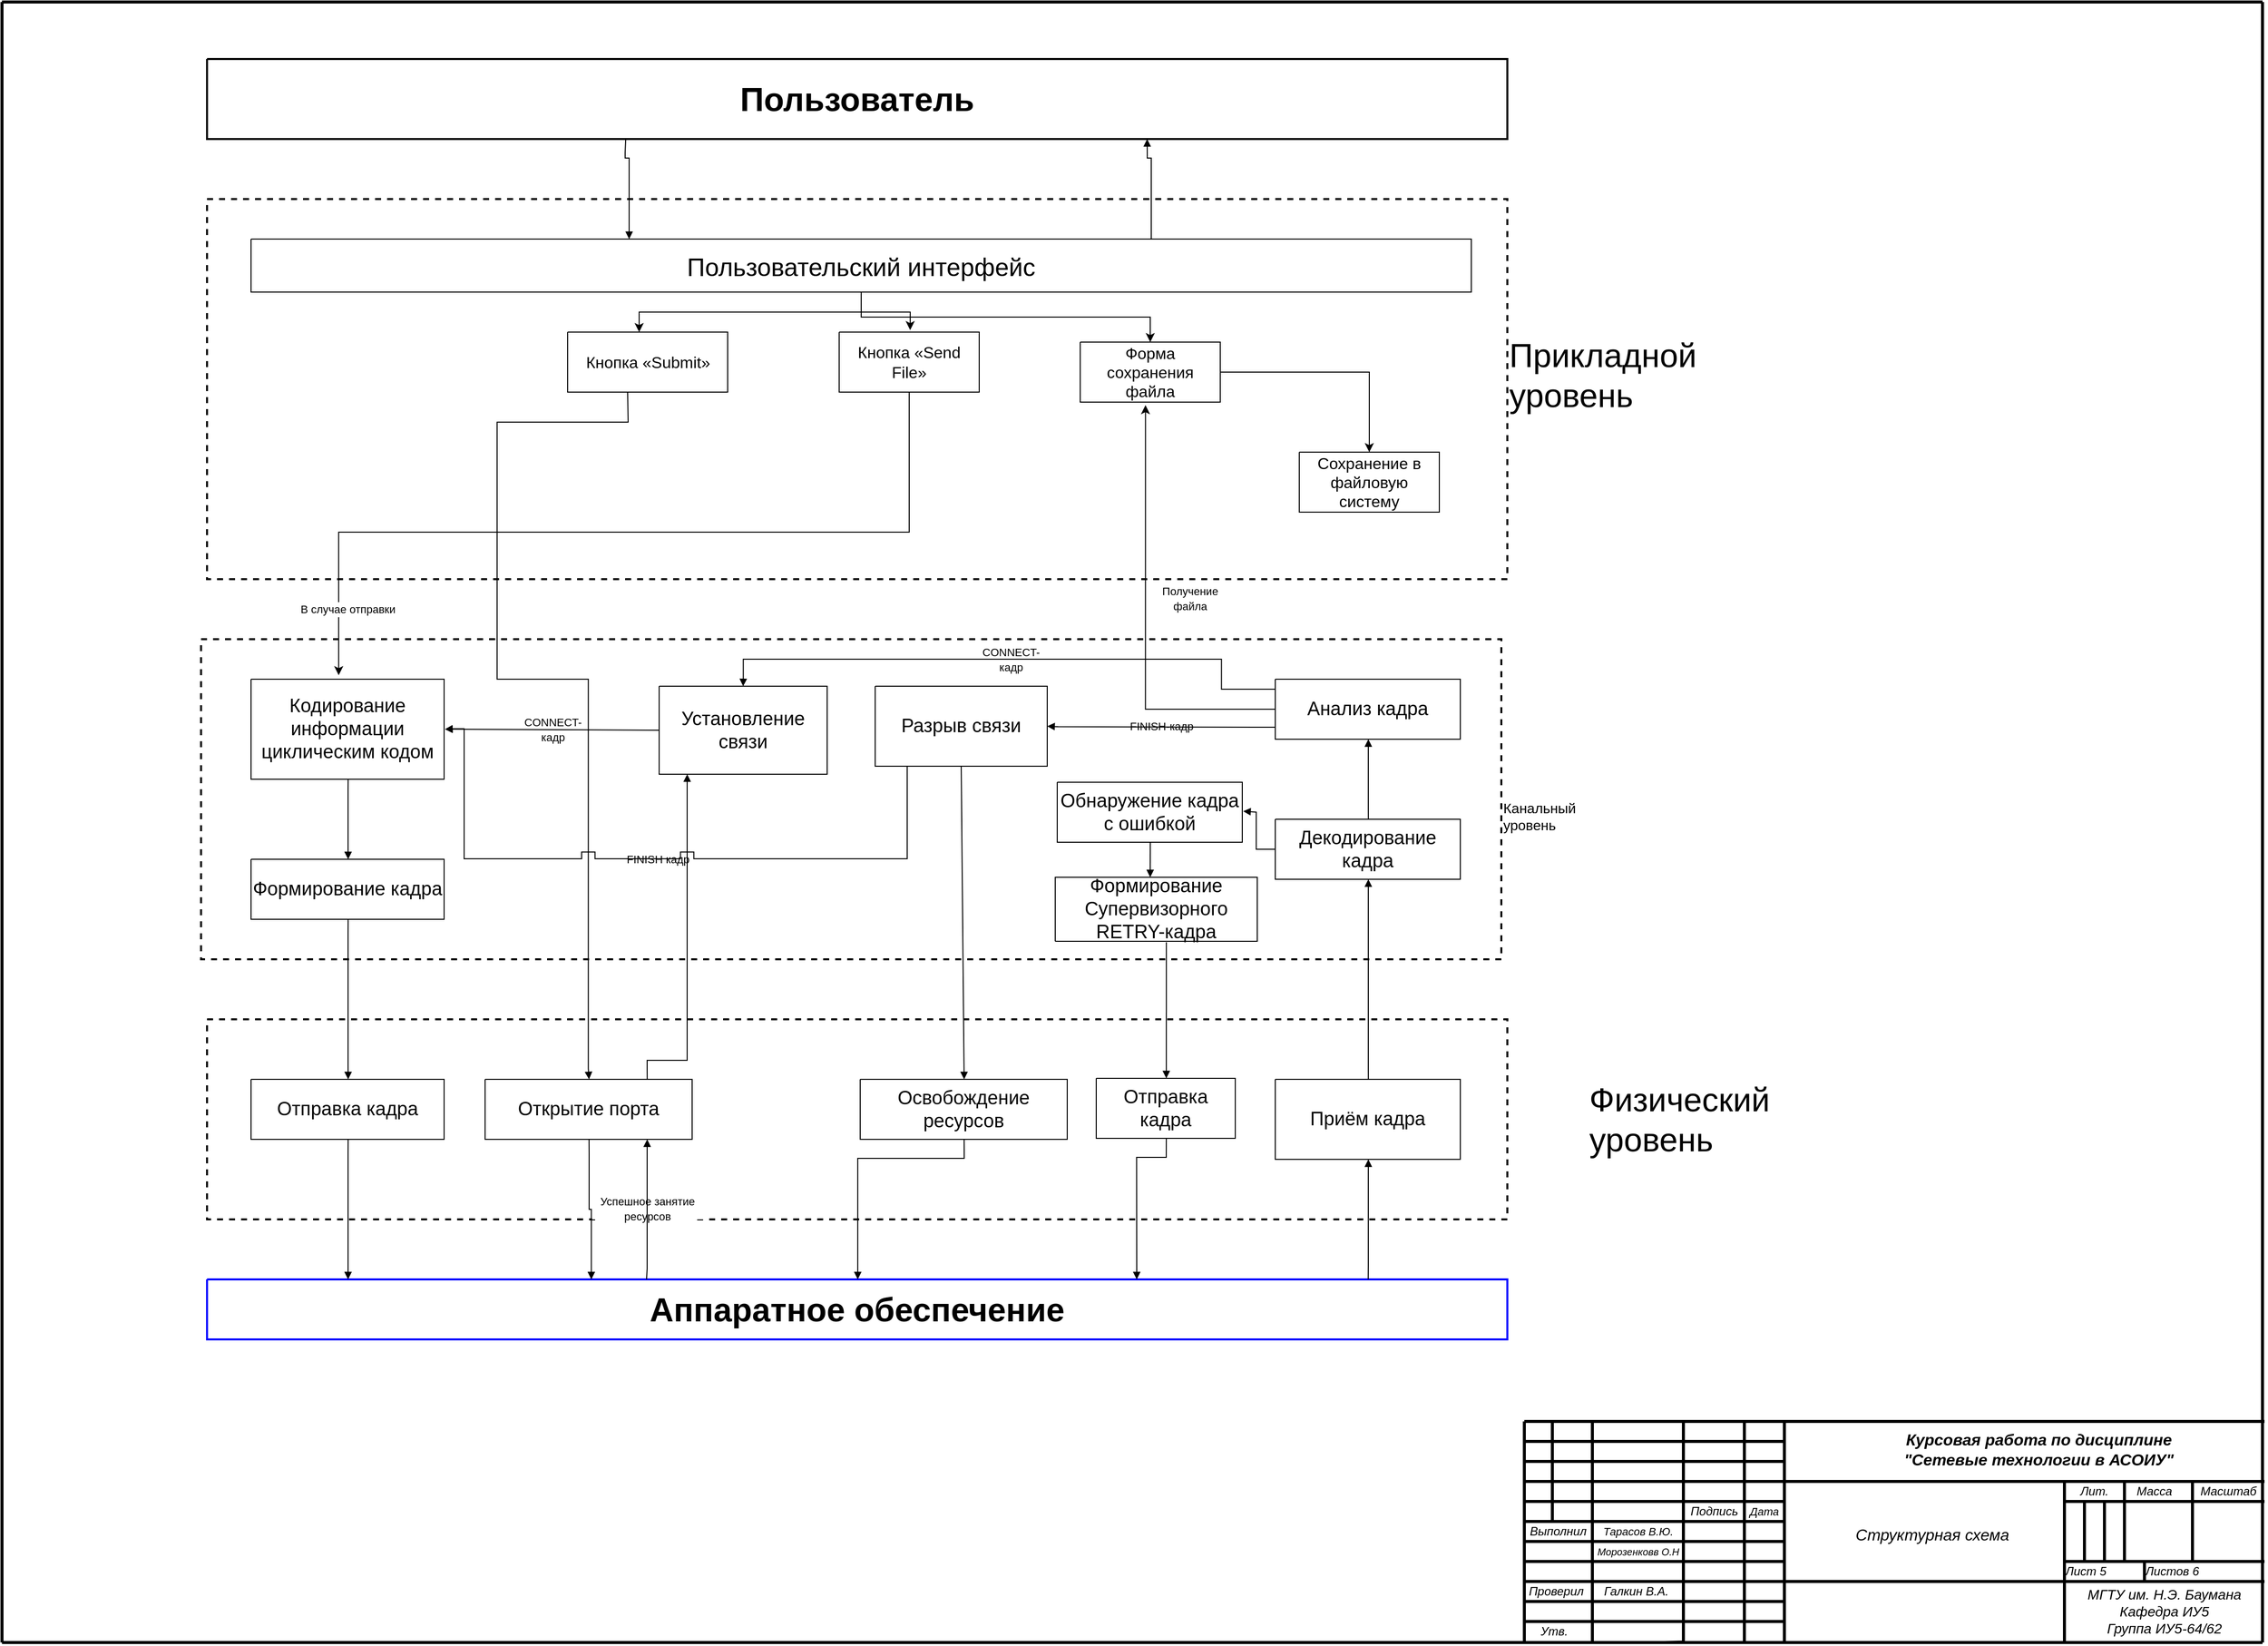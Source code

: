 <mxfile version="13.1.3" type="device"><diagram name="A2" id="A2"><mxGraphModel dx="4730" dy="2825" grid="1" gridSize="10" guides="1" tooltips="1" connect="1" arrows="1" fold="1" page="1" pageScale="1" pageWidth="827" pageHeight="1169" math="0" shadow="0"><root><mxCell id="0"/><mxCell id="1" value="Layer 1" parent="0"/><mxCell id="3" value="&lt;font style=&quot;font-size:16px;font-family:Arial;color:#000000;direction:ltr;letter-spacing:0px;line-height:120%;opacity:1&quot;&gt;&lt;i&gt;Структурная схема&lt;/i&gt;&lt;/font&gt;" style="verticalAlign=middle;align=center;vsdxID=5;fillColor=none;gradientColor=none;shape=stencil(nZBRDoQgDERP03+WHsHFe5iISyOCQdT19kIaIxq//Jtp3zTpAFaTaUYNUkwx+F6v1EYD+AUpyRkdKCYFqACrzgf9C352LfuxyWRWg1/yhT/nRE5IsZWuZtCSK8CPeI0e/hF+jV7AJM4PO7KWCyr390bSiNtEtQM=);strokeColor=none;strokeWidth=3;spacingTop=-3;spacingBottom=-3;spacingLeft=-1;spacingRight=-1;labelBackgroundColor=none;rounded=0;html=1;whiteSpace=wrap;" parent="1" vertex="1"><mxGeometry x="1883" y="1502" width="280" height="100" as="geometry"/></mxCell><mxCell id="175" style="vsdxID=75;edgeStyle=none;startArrow=none;endArrow=none;startSize=5;endSize=5;strokeWidth=3;strokeColor=#000000;spacingTop=-3;spacingBottom=-3;spacingLeft=-3;spacingRight=-3;verticalAlign=middle;html=1;labelBackgroundColor=none;rounded=0;" parent="1" edge="1"><mxGeometry relative="1" as="geometry"><mxPoint x="-20" y="20" as="offset"/><Array as="points"/><mxPoint x="2235" y="1579" as="sourcePoint"/><mxPoint x="2235" y="1599" as="targetPoint"/></mxGeometry></mxCell><mxCell id="174" style="vsdxID=74;edgeStyle=none;startArrow=none;endArrow=none;startSize=5;endSize=5;strokeWidth=3;strokeColor=#000000;spacingTop=-3;spacingBottom=-3;spacingLeft=-3;spacingRight=-3;verticalAlign=middle;html=1;labelBackgroundColor=none;rounded=0;" parent="1" edge="1"><mxGeometry relative="1" as="geometry"><mxPoint x="-20" y="60" as="offset"/><Array as="points"/><mxPoint x="2175" y="1519" as="sourcePoint"/><mxPoint x="2175" y="1579" as="targetPoint"/></mxGeometry></mxCell><mxCell id="173" style="vsdxID=73;edgeStyle=none;startArrow=none;endArrow=none;startSize=5;endSize=5;strokeWidth=3;strokeColor=#000000;spacingTop=-3;spacingBottom=-3;spacingLeft=-3;spacingRight=-3;verticalAlign=middle;html=1;labelBackgroundColor=none;rounded=0;" parent="1" edge="1"><mxGeometry relative="1" as="geometry"><mxPoint x="20" y="60" as="offset"/><Array as="points"/><mxPoint x="2195" y="1519" as="sourcePoint"/><mxPoint x="2195" y="1579" as="targetPoint"/></mxGeometry></mxCell><mxCell id="172" style="vsdxID=72;edgeStyle=none;startArrow=none;endArrow=none;startSize=5;endSize=5;strokeWidth=3;strokeColor=#000000;spacingTop=-3;spacingBottom=-3;spacingLeft=-3;spacingRight=-3;verticalAlign=middle;html=1;labelBackgroundColor=none;rounded=0;" parent="1" edge="1"><mxGeometry relative="1" as="geometry"><mxPoint y="11" as="offset"/><Array as="points"/><mxPoint x="2215" y="1519" as="sourcePoint"/><mxPoint x="2283" y="1519" as="targetPoint"/></mxGeometry></mxCell><mxCell id="171" style="vsdxID=71;edgeStyle=none;startArrow=none;endArrow=none;startSize=5;endSize=5;strokeWidth=3;strokeColor=#000000;spacingTop=-3;spacingBottom=-3;spacingLeft=-3;spacingRight=-3;verticalAlign=middle;html=1;labelBackgroundColor=none;rounded=0;" parent="1" edge="1"><mxGeometry relative="1" as="geometry"><mxPoint x="20" y="80" as="offset"/><Array as="points"/><mxPoint x="2215" y="1499" as="sourcePoint"/><mxPoint x="2215" y="1579" as="targetPoint"/></mxGeometry></mxCell><mxCell id="170" style="vsdxID=70;edgeStyle=none;startArrow=none;endArrow=none;startSize=5;endSize=5;strokeWidth=3;strokeColor=#000000;spacingTop=-3;spacingBottom=-3;spacingLeft=-3;spacingRight=-3;verticalAlign=middle;html=1;labelBackgroundColor=none;rounded=0;" parent="1" edge="1"><mxGeometry relative="1" as="geometry"><mxPoint x="-20" y="80" as="offset"/><Array as="points"/><mxPoint x="2283" y="1499" as="sourcePoint"/><mxPoint x="2283" y="1579" as="targetPoint"/></mxGeometry></mxCell><mxCell id="169" style="vsdxID=69;edgeStyle=none;startArrow=none;endArrow=none;startSize=5;endSize=5;strokeWidth=3;strokeColor=#000000;spacingTop=-3;spacingBottom=-3;spacingLeft=-3;spacingRight=-3;verticalAlign=middle;html=1;labelBackgroundColor=none;rounded=0;" parent="1" edge="1"><mxGeometry relative="1" as="geometry"><mxPoint y="-9" as="offset"/><Array as="points"/><mxPoint x="2155" y="1579" as="sourcePoint"/><mxPoint x="2355" y="1579" as="targetPoint"/></mxGeometry></mxCell><mxCell id="168" style="vsdxID=68;edgeStyle=none;startArrow=none;endArrow=none;startSize=5;endSize=5;strokeWidth=3;strokeColor=#000000;spacingTop=-3;spacingBottom=-3;spacingLeft=-3;spacingRight=-3;verticalAlign=middle;html=1;labelBackgroundColor=none;rounded=0;" parent="1" edge="1"><mxGeometry relative="1" as="geometry"><mxPoint x="-72" y="11" as="offset"/><Array as="points"/><mxPoint x="2355" y="1519" as="sourcePoint"/><mxPoint x="2283" y="1519" as="targetPoint"/></mxGeometry></mxCell><mxCell id="167" style="vsdxID=67;edgeStyle=none;startArrow=none;endArrow=none;startSize=5;endSize=5;strokeWidth=3;strokeColor=#000000;spacingTop=-3;spacingBottom=-3;spacingLeft=-3;spacingRight=-3;verticalAlign=middle;html=1;labelBackgroundColor=none;rounded=0;" parent="1" edge="1"><mxGeometry relative="1" as="geometry"><mxPoint y="11" as="offset"/><Array as="points"/><mxPoint x="2155" y="1519" as="sourcePoint"/><mxPoint x="2215" y="1519" as="targetPoint"/></mxGeometry></mxCell><mxCell id="166" style="vsdxID=66;edgeStyle=none;startArrow=none;endArrow=none;startSize=5;endSize=5;strokeWidth=3;strokeColor=#000000;spacingTop=-3;spacingBottom=-3;spacingLeft=-3;spacingRight=-3;verticalAlign=middle;html=1;labelBackgroundColor=none;rounded=0;" parent="1" edge="1"><mxGeometry relative="1" as="geometry"><mxPoint x="-280" y="-9" as="offset"/><Array as="points"/><mxPoint x="2155" y="1599" as="sourcePoint"/><mxPoint x="1875" y="1599" as="targetPoint"/></mxGeometry></mxCell><mxCell id="165" style="vsdxID=65;edgeStyle=none;startArrow=none;endArrow=none;startSize=5;endSize=5;strokeWidth=3;strokeColor=#000000;spacingTop=-3;spacingBottom=-3;spacingLeft=-3;spacingRight=-3;verticalAlign=middle;html=1;labelBackgroundColor=none;rounded=0;" parent="1" edge="1"><mxGeometry relative="1" as="geometry"><mxPoint x="20" y="160" as="offset"/><Array as="points"/><mxPoint x="2155" y="1499" as="sourcePoint"/><mxPoint x="2155" y="1659" as="targetPoint"/></mxGeometry></mxCell><mxCell id="164" style="vsdxID=64;edgeStyle=none;startArrow=none;endArrow=none;startSize=5;endSize=5;strokeWidth=3;strokeColor=#000000;spacingTop=-3;spacingBottom=-3;spacingLeft=-3;spacingRight=-3;verticalAlign=middle;html=1;labelBackgroundColor=none;rounded=0;" parent="1" edge="1"><mxGeometry relative="1" as="geometry"><mxPoint y="-9" as="offset"/><Array as="points"/><mxPoint x="2155" y="1599" as="sourcePoint"/><mxPoint x="2355" y="1599" as="targetPoint"/></mxGeometry></mxCell><mxCell id="176" style="vsdxID=88;edgeStyle=none;startArrow=none;endArrow=none;startSize=5;endSize=5;strokeWidth=3;strokeColor=#000000;spacingTop=-3;spacingBottom=-3;spacingLeft=-3;spacingRight=-3;verticalAlign=middle;html=1;labelBackgroundColor=none;rounded=0;" parent="1" edge="1"><mxGeometry relative="1" as="geometry"><mxPoint y="-9" as="offset"/><Array as="points"/><mxPoint x="1683" y="1539" as="sourcePoint"/><mxPoint x="1775" y="1539" as="targetPoint"/></mxGeometry></mxCell><mxCell id="163" style="vsdxID=63;edgeStyle=none;startArrow=none;endArrow=none;startSize=5;endSize=5;strokeWidth=3;strokeColor=#000000;spacingTop=-3;spacingBottom=-3;spacingLeft=-3;spacingRight=-3;verticalAlign=middle;html=1;labelBackgroundColor=none;rounded=0;" parent="1" edge="1"><mxGeometry relative="1" as="geometry"><mxPoint y="-9" as="offset"/><Array as="points"/><mxPoint x="1875" y="1499" as="sourcePoint"/><mxPoint x="2355" y="1499" as="targetPoint"/></mxGeometry></mxCell><mxCell id="162" style="vsdxID=62;edgeStyle=none;startArrow=none;endArrow=none;startSize=5;endSize=5;strokeWidth=3;strokeColor=#000000;spacingTop=-3;spacingBottom=-3;spacingLeft=-3;spacingRight=-3;verticalAlign=middle;html=1;labelBackgroundColor=none;rounded=0;" parent="1" edge="1"><mxGeometry relative="1" as="geometry"><mxPoint y="11" as="offset"/><Array as="points"/><mxPoint x="1683" y="1639" as="sourcePoint"/><mxPoint x="1775" y="1639" as="targetPoint"/></mxGeometry></mxCell><mxCell id="161" style="vsdxID=61;edgeStyle=none;startArrow=none;endArrow=none;startSize=5;endSize=5;strokeWidth=3;strokeColor=#000000;spacingTop=-3;spacingBottom=-3;spacingLeft=-3;spacingRight=-3;verticalAlign=middle;html=1;labelBackgroundColor=none;rounded=0;" parent="1" edge="1"><mxGeometry relative="1" as="geometry"><mxPoint y="11" as="offset"/><Array as="points"/><mxPoint x="1643" y="1639" as="sourcePoint"/><mxPoint x="1683" y="1639" as="targetPoint"/></mxGeometry></mxCell><mxCell id="160" style="vsdxID=60;edgeStyle=none;startArrow=none;endArrow=none;startSize=5;endSize=5;strokeWidth=3;strokeColor=#000000;spacingTop=-3;spacingBottom=-3;spacingLeft=-3;spacingRight=-3;verticalAlign=middle;html=1;labelBackgroundColor=none;rounded=0;" parent="1" edge="1"><mxGeometry relative="1" as="geometry"><mxPoint y="11" as="offset"/><Array as="points"/><mxPoint x="1615" y="1639" as="sourcePoint"/><mxPoint x="1643" y="1639" as="targetPoint"/></mxGeometry></mxCell><mxCell id="159" style="vsdxID=59;edgeStyle=none;startArrow=none;endArrow=none;startSize=5;endSize=5;strokeWidth=3;strokeColor=#000000;spacingTop=-3;spacingBottom=-3;spacingLeft=-3;spacingRight=-3;verticalAlign=middle;html=1;labelBackgroundColor=none;rounded=0;" parent="1" edge="1"><mxGeometry relative="1" as="geometry"><mxPoint y="11" as="offset"/><Array as="points"/><mxPoint x="1835" y="1639" as="sourcePoint"/><mxPoint x="1875" y="1639" as="targetPoint"/></mxGeometry></mxCell><mxCell id="158" style="vsdxID=58;edgeStyle=none;startArrow=none;endArrow=none;startSize=5;endSize=5;strokeWidth=3;strokeColor=#000000;spacingTop=-3;spacingBottom=-3;spacingLeft=-3;spacingRight=-3;verticalAlign=middle;html=1;labelBackgroundColor=none;rounded=0;" parent="1" edge="1"><mxGeometry relative="1" as="geometry"><mxPoint y="11" as="offset"/><Array as="points"/><mxPoint x="1775" y="1639" as="sourcePoint"/><mxPoint x="1835" y="1639" as="targetPoint"/></mxGeometry></mxCell><mxCell id="157" style="vsdxID=57;edgeStyle=none;startArrow=none;endArrow=none;startSize=5;endSize=5;strokeWidth=3;strokeColor=#000000;spacingTop=-3;spacingBottom=-3;spacingLeft=-3;spacingRight=-3;verticalAlign=middle;html=1;labelBackgroundColor=none;rounded=0;" parent="1" edge="1"><mxGeometry relative="1" as="geometry"><mxPoint y="11" as="offset"/><Array as="points"/><mxPoint x="1683" y="1619" as="sourcePoint"/><mxPoint x="1775" y="1619" as="targetPoint"/></mxGeometry></mxCell><mxCell id="156" style="vsdxID=56;edgeStyle=none;startArrow=none;endArrow=none;startSize=5;endSize=5;strokeWidth=3;strokeColor=#000000;spacingTop=-3;spacingBottom=-3;spacingLeft=-3;spacingRight=-3;verticalAlign=middle;html=1;labelBackgroundColor=none;rounded=0;" parent="1" edge="1"><mxGeometry relative="1" as="geometry"><mxPoint y="11" as="offset"/><Array as="points"/><mxPoint x="1643" y="1619" as="sourcePoint"/><mxPoint x="1683" y="1619" as="targetPoint"/></mxGeometry></mxCell><mxCell id="155" style="vsdxID=55;edgeStyle=none;startArrow=none;endArrow=none;startSize=5;endSize=5;strokeWidth=3;strokeColor=#000000;spacingTop=-3;spacingBottom=-3;spacingLeft=-3;spacingRight=-3;verticalAlign=middle;html=1;labelBackgroundColor=none;rounded=0;" parent="1" edge="1"><mxGeometry relative="1" as="geometry"><mxPoint y="11" as="offset"/><Array as="points"/><mxPoint x="1615" y="1619" as="sourcePoint"/><mxPoint x="1643" y="1619" as="targetPoint"/></mxGeometry></mxCell><mxCell id="154" style="vsdxID=54;edgeStyle=none;startArrow=none;endArrow=none;startSize=5;endSize=5;strokeWidth=3;strokeColor=#000000;spacingTop=-3;spacingBottom=-3;spacingLeft=-3;spacingRight=-3;verticalAlign=middle;html=1;labelBackgroundColor=none;rounded=0;" parent="1" edge="1"><mxGeometry relative="1" as="geometry"><mxPoint y="11" as="offset"/><Array as="points"/><mxPoint x="1835" y="1619" as="sourcePoint"/><mxPoint x="1875" y="1619" as="targetPoint"/></mxGeometry></mxCell><mxCell id="153" style="vsdxID=53;edgeStyle=none;startArrow=none;endArrow=none;startSize=5;endSize=5;strokeWidth=3;strokeColor=#000000;spacingTop=-3;spacingBottom=-3;spacingLeft=-3;spacingRight=-3;verticalAlign=middle;html=1;labelBackgroundColor=none;rounded=0;" parent="1" edge="1"><mxGeometry relative="1" as="geometry"><mxPoint y="11" as="offset"/><Array as="points"/><mxPoint x="1775" y="1619" as="sourcePoint"/><mxPoint x="1835" y="1619" as="targetPoint"/></mxGeometry></mxCell><mxCell id="152" style="vsdxID=52;edgeStyle=none;startArrow=none;endArrow=none;startSize=5;endSize=5;strokeWidth=3;strokeColor=#000000;spacingTop=-3;spacingBottom=-3;spacingLeft=-3;spacingRight=-3;verticalAlign=middle;html=1;labelBackgroundColor=none;rounded=0;" parent="1" edge="1"><mxGeometry relative="1" as="geometry"><mxPoint y="-9" as="offset"/><Array as="points"/><mxPoint x="1683" y="1599" as="sourcePoint"/><mxPoint x="1775" y="1599" as="targetPoint"/></mxGeometry></mxCell><mxCell id="151" style="vsdxID=51;edgeStyle=none;startArrow=none;endArrow=none;startSize=5;endSize=5;strokeWidth=3;strokeColor=#000000;spacingTop=-3;spacingBottom=-3;spacingLeft=-3;spacingRight=-3;verticalAlign=middle;html=1;labelBackgroundColor=none;rounded=0;" parent="1" edge="1"><mxGeometry relative="1" as="geometry"><mxPoint y="-9" as="offset"/><Array as="points"/><mxPoint x="1643" y="1599" as="sourcePoint"/><mxPoint x="1683" y="1599" as="targetPoint"/></mxGeometry></mxCell><mxCell id="150" style="vsdxID=50;edgeStyle=none;startArrow=none;endArrow=none;startSize=5;endSize=5;strokeWidth=3;strokeColor=#000000;spacingTop=-3;spacingBottom=-3;spacingLeft=-3;spacingRight=-3;verticalAlign=middle;html=1;labelBackgroundColor=none;rounded=0;" parent="1" edge="1"><mxGeometry relative="1" as="geometry"><mxPoint y="-9" as="offset"/><Array as="points"/><mxPoint x="1615" y="1599" as="sourcePoint"/><mxPoint x="1643" y="1599" as="targetPoint"/></mxGeometry></mxCell><mxCell id="149" style="vsdxID=49;edgeStyle=none;startArrow=none;endArrow=none;startSize=5;endSize=5;strokeWidth=3;strokeColor=#000000;spacingTop=-3;spacingBottom=-3;spacingLeft=-3;spacingRight=-3;verticalAlign=middle;html=1;labelBackgroundColor=none;rounded=0;" parent="1" edge="1"><mxGeometry relative="1" as="geometry"><mxPoint y="-9" as="offset"/><Array as="points"/><mxPoint x="1835" y="1599" as="sourcePoint"/><mxPoint x="1875" y="1599" as="targetPoint"/></mxGeometry></mxCell><mxCell id="148" style="vsdxID=48;edgeStyle=none;startArrow=none;endArrow=none;startSize=5;endSize=5;strokeWidth=3;strokeColor=#000000;spacingTop=-3;spacingBottom=-3;spacingLeft=-3;spacingRight=-3;verticalAlign=middle;html=1;labelBackgroundColor=none;rounded=0;" parent="1" edge="1"><mxGeometry relative="1" as="geometry"><mxPoint y="-9" as="offset"/><Array as="points"/><mxPoint x="1775" y="1599" as="sourcePoint"/><mxPoint x="1835" y="1599" as="targetPoint"/></mxGeometry></mxCell><mxCell id="147" style="vsdxID=47;edgeStyle=none;startArrow=none;endArrow=none;startSize=5;endSize=5;strokeWidth=3;strokeColor=#000000;spacingTop=-3;spacingBottom=-3;spacingLeft=-3;spacingRight=-3;verticalAlign=middle;html=1;labelBackgroundColor=none;rounded=0;" parent="1" edge="1"><mxGeometry relative="1" as="geometry"><mxPoint y="-9" as="offset"/><Array as="points"/><mxPoint x="1683" y="1579" as="sourcePoint"/><mxPoint x="1775" y="1579" as="targetPoint"/></mxGeometry></mxCell><mxCell id="146" style="vsdxID=46;edgeStyle=none;startArrow=none;endArrow=none;startSize=5;endSize=5;strokeWidth=3;strokeColor=#000000;spacingTop=-3;spacingBottom=-3;spacingLeft=-3;spacingRight=-3;verticalAlign=middle;html=1;labelBackgroundColor=none;rounded=0;" parent="1" edge="1"><mxGeometry relative="1" as="geometry"><mxPoint y="-9" as="offset"/><Array as="points"/><mxPoint x="1643" y="1579" as="sourcePoint"/><mxPoint x="1683" y="1579" as="targetPoint"/></mxGeometry></mxCell><mxCell id="145" style="vsdxID=45;edgeStyle=none;startArrow=none;endArrow=none;startSize=5;endSize=5;strokeWidth=3;strokeColor=#000000;spacingTop=-3;spacingBottom=-3;spacingLeft=-3;spacingRight=-3;verticalAlign=middle;html=1;labelBackgroundColor=none;rounded=0;" parent="1" edge="1"><mxGeometry relative="1" as="geometry"><mxPoint y="-9" as="offset"/><Array as="points"/><mxPoint x="1615" y="1579" as="sourcePoint"/><mxPoint x="1643" y="1579" as="targetPoint"/></mxGeometry></mxCell><mxCell id="144" style="vsdxID=44;edgeStyle=none;startArrow=none;endArrow=none;startSize=5;endSize=5;strokeWidth=3;strokeColor=#000000;spacingTop=-3;spacingBottom=-3;spacingLeft=-3;spacingRight=-3;verticalAlign=middle;html=1;labelBackgroundColor=none;rounded=0;" parent="1" edge="1"><mxGeometry relative="1" as="geometry"><mxPoint y="-9" as="offset"/><Array as="points"/><mxPoint x="1835" y="1579" as="sourcePoint"/><mxPoint x="1875" y="1579" as="targetPoint"/></mxGeometry></mxCell><mxCell id="143" style="vsdxID=43;edgeStyle=none;startArrow=none;endArrow=none;startSize=5;endSize=5;strokeWidth=3;strokeColor=#000000;spacingTop=-3;spacingBottom=-3;spacingLeft=-3;spacingRight=-3;verticalAlign=middle;html=1;labelBackgroundColor=none;rounded=0;" parent="1" edge="1"><mxGeometry relative="1" as="geometry"><mxPoint y="-9" as="offset"/><Array as="points"/><mxPoint x="1775" y="1579" as="sourcePoint"/><mxPoint x="1835" y="1579" as="targetPoint"/></mxGeometry></mxCell><mxCell id="142" style="vsdxID=42;edgeStyle=none;startArrow=none;endArrow=none;startSize=5;endSize=5;strokeWidth=3;strokeColor=#000000;spacingTop=-3;spacingBottom=-3;spacingLeft=-3;spacingRight=-3;verticalAlign=middle;html=1;labelBackgroundColor=none;rounded=0;" parent="1" edge="1"><mxGeometry relative="1" as="geometry"><mxPoint y="-9" as="offset"/><Array as="points"/><mxPoint x="1683" y="1559" as="sourcePoint"/><mxPoint x="1775" y="1559" as="targetPoint"/></mxGeometry></mxCell><mxCell id="141" style="vsdxID=41;edgeStyle=none;startArrow=none;endArrow=none;startSize=5;endSize=5;strokeWidth=3;strokeColor=#000000;spacingTop=-3;spacingBottom=-3;spacingLeft=-3;spacingRight=-3;verticalAlign=middle;html=1;labelBackgroundColor=none;rounded=0;" parent="1" edge="1"><mxGeometry relative="1" as="geometry"><mxPoint y="-9" as="offset"/><Array as="points"/><mxPoint x="1643" y="1559" as="sourcePoint"/><mxPoint x="1683" y="1559" as="targetPoint"/></mxGeometry></mxCell><mxCell id="140" style="vsdxID=40;edgeStyle=none;startArrow=none;endArrow=none;startSize=5;endSize=5;strokeWidth=3;strokeColor=#000000;spacingTop=-3;spacingBottom=-3;spacingLeft=-3;spacingRight=-3;verticalAlign=middle;html=1;labelBackgroundColor=none;rounded=0;" parent="1" edge="1"><mxGeometry relative="1" as="geometry"><mxPoint y="-9" as="offset"/><Array as="points"/><mxPoint x="1615" y="1559" as="sourcePoint"/><mxPoint x="1643" y="1559" as="targetPoint"/></mxGeometry></mxCell><mxCell id="139" style="vsdxID=39;edgeStyle=none;startArrow=none;endArrow=none;startSize=5;endSize=5;strokeWidth=3;strokeColor=#000000;spacingTop=-3;spacingBottom=-3;spacingLeft=-3;spacingRight=-3;verticalAlign=middle;html=1;labelBackgroundColor=none;rounded=0;" parent="1" edge="1"><mxGeometry relative="1" as="geometry"><mxPoint y="-9" as="offset"/><Array as="points"/><mxPoint x="1835" y="1559" as="sourcePoint"/><mxPoint x="1875" y="1559" as="targetPoint"/></mxGeometry></mxCell><mxCell id="138" style="vsdxID=38;edgeStyle=none;startArrow=none;endArrow=none;startSize=5;endSize=5;strokeWidth=3;strokeColor=#000000;spacingTop=-3;spacingBottom=-3;spacingLeft=-3;spacingRight=-3;verticalAlign=middle;html=1;labelBackgroundColor=none;rounded=0;" parent="1" edge="1"><mxGeometry relative="1" as="geometry"><mxPoint y="-9" as="offset"/><Array as="points"/><mxPoint x="1775" y="1559" as="sourcePoint"/><mxPoint x="1835" y="1559" as="targetPoint"/></mxGeometry></mxCell><mxCell id="137" style="vsdxID=37;edgeStyle=none;startArrow=none;endArrow=none;startSize=5;endSize=5;strokeWidth=3;strokeColor=#000000;spacingTop=-3;spacingBottom=-3;spacingLeft=-3;spacingRight=-3;verticalAlign=middle;html=1;labelBackgroundColor=none;rounded=0;" parent="1" edge="1"><mxGeometry relative="1" as="geometry"><mxPoint y="-9" as="offset"/><Array as="points"/><mxPoint x="1683" y="1539" as="sourcePoint"/><mxPoint x="1775" y="1539" as="targetPoint"/></mxGeometry></mxCell><mxCell id="136" style="vsdxID=36;edgeStyle=none;startArrow=none;endArrow=none;startSize=5;endSize=5;strokeWidth=3;strokeColor=#000000;spacingTop=-3;spacingBottom=-3;spacingLeft=-3;spacingRight=-3;verticalAlign=middle;html=1;labelBackgroundColor=none;rounded=0;" parent="1" edge="1"><mxGeometry relative="1" as="geometry"><mxPoint y="-9" as="offset"/><Array as="points"/><mxPoint x="1643" y="1539" as="sourcePoint"/><mxPoint x="1683" y="1539" as="targetPoint"/></mxGeometry></mxCell><mxCell id="135" style="vsdxID=35;edgeStyle=none;startArrow=none;endArrow=none;startSize=5;endSize=5;strokeWidth=3;strokeColor=#000000;spacingTop=-3;spacingBottom=-3;spacingLeft=-3;spacingRight=-3;verticalAlign=middle;html=1;labelBackgroundColor=none;rounded=0;" parent="1" edge="1"><mxGeometry relative="1" as="geometry"><mxPoint y="-9" as="offset"/><Array as="points"/><mxPoint x="1615" y="1539" as="sourcePoint"/><mxPoint x="1643" y="1539" as="targetPoint"/></mxGeometry></mxCell><mxCell id="134" style="vsdxID=34;edgeStyle=none;startArrow=none;endArrow=none;startSize=5;endSize=5;strokeWidth=3;strokeColor=#000000;spacingTop=-3;spacingBottom=-3;spacingLeft=-3;spacingRight=-3;verticalAlign=middle;html=1;labelBackgroundColor=none;rounded=0;" parent="1" edge="1"><mxGeometry relative="1" as="geometry"><mxPoint y="-9" as="offset"/><Array as="points"/><mxPoint x="1835" y="1539" as="sourcePoint"/><mxPoint x="1875" y="1539" as="targetPoint"/></mxGeometry></mxCell><mxCell id="133" style="vsdxID=33;edgeStyle=none;startArrow=none;endArrow=none;startSize=5;endSize=5;strokeWidth=3;strokeColor=#000000;spacingTop=-3;spacingBottom=-3;spacingLeft=-3;spacingRight=-3;verticalAlign=middle;html=1;labelBackgroundColor=none;rounded=0;" parent="1" edge="1"><mxGeometry relative="1" as="geometry"><mxPoint y="-9" as="offset"/><Array as="points"/><mxPoint x="1775" y="1539" as="sourcePoint"/><mxPoint x="1835" y="1539" as="targetPoint"/></mxGeometry></mxCell><mxCell id="132" style="vsdxID=32;edgeStyle=none;startArrow=none;endArrow=none;startSize=5;endSize=5;strokeWidth=3;strokeColor=#000000;spacingTop=-3;spacingBottom=-3;spacingLeft=-3;spacingRight=-3;verticalAlign=middle;html=1;labelBackgroundColor=none;rounded=0;" parent="1" edge="1"><mxGeometry relative="1" as="geometry"><mxPoint y="11" as="offset"/><Array as="points"/><mxPoint x="1683" y="1519" as="sourcePoint"/><mxPoint x="1775" y="1519" as="targetPoint"/></mxGeometry></mxCell><mxCell id="131" style="vsdxID=31;edgeStyle=none;startArrow=none;endArrow=none;startSize=5;endSize=5;strokeWidth=3;strokeColor=#000000;spacingTop=-3;spacingBottom=-3;spacingLeft=-3;spacingRight=-3;verticalAlign=middle;html=1;labelBackgroundColor=none;rounded=0;" parent="1" edge="1"><mxGeometry relative="1" as="geometry"><mxPoint y="11" as="offset"/><Array as="points"/><mxPoint x="1643" y="1519" as="sourcePoint"/><mxPoint x="1683" y="1519" as="targetPoint"/></mxGeometry></mxCell><mxCell id="130" style="vsdxID=30;edgeStyle=none;startArrow=none;endArrow=none;startSize=5;endSize=5;strokeWidth=3;strokeColor=#000000;spacingTop=-3;spacingBottom=-3;spacingLeft=-3;spacingRight=-3;verticalAlign=middle;html=1;labelBackgroundColor=none;rounded=0;" parent="1" edge="1"><mxGeometry relative="1" as="geometry"><mxPoint y="11" as="offset"/><Array as="points"/><mxPoint x="1615" y="1519" as="sourcePoint"/><mxPoint x="1643" y="1519" as="targetPoint"/></mxGeometry></mxCell><mxCell id="129" style="vsdxID=29;edgeStyle=none;startArrow=none;endArrow=none;startSize=5;endSize=5;strokeWidth=3;strokeColor=#000000;spacingTop=-3;spacingBottom=-3;spacingLeft=-3;spacingRight=-3;verticalAlign=middle;html=1;labelBackgroundColor=none;rounded=0;" parent="1" edge="1"><mxGeometry relative="1" as="geometry"><mxPoint y="11" as="offset"/><Array as="points"/><mxPoint x="1835" y="1519" as="sourcePoint"/><mxPoint x="1875" y="1519" as="targetPoint"/></mxGeometry></mxCell><mxCell id="128" style="vsdxID=28;edgeStyle=none;startArrow=none;endArrow=none;startSize=5;endSize=5;strokeWidth=3;strokeColor=#000000;spacingTop=-3;spacingBottom=-3;spacingLeft=-3;spacingRight=-3;verticalAlign=middle;html=1;labelBackgroundColor=none;rounded=0;" parent="1" edge="1"><mxGeometry relative="1" as="geometry"><mxPoint y="11" as="offset"/><Array as="points"/><mxPoint x="1775" y="1519" as="sourcePoint"/><mxPoint x="1835" y="1519" as="targetPoint"/></mxGeometry></mxCell><mxCell id="127" style="vsdxID=27;edgeStyle=none;startArrow=none;endArrow=none;startSize=5;endSize=5;strokeWidth=3;strokeColor=#000000;spacingTop=-3;spacingBottom=-3;spacingLeft=-3;spacingRight=-3;verticalAlign=middle;html=1;labelBackgroundColor=none;rounded=0;" parent="1" edge="1"><mxGeometry relative="1" as="geometry"><mxPoint y="-9" as="offset"/><Array as="points"/><mxPoint x="1683" y="1499" as="sourcePoint"/><mxPoint x="1775" y="1499" as="targetPoint"/></mxGeometry></mxCell><mxCell id="126" style="vsdxID=26;edgeStyle=none;startArrow=none;endArrow=none;startSize=5;endSize=5;strokeWidth=3;strokeColor=#000000;spacingTop=-3;spacingBottom=-3;spacingLeft=-3;spacingRight=-3;verticalAlign=middle;html=1;labelBackgroundColor=none;rounded=0;" parent="1" edge="1"><mxGeometry relative="1" as="geometry"><mxPoint y="-9" as="offset"/><Array as="points"/><mxPoint x="1643" y="1499" as="sourcePoint"/><mxPoint x="1683" y="1499" as="targetPoint"/></mxGeometry></mxCell><mxCell id="125" style="vsdxID=25;edgeStyle=none;startArrow=none;endArrow=none;startSize=5;endSize=5;strokeWidth=3;strokeColor=#000000;spacingTop=-3;spacingBottom=-3;spacingLeft=-3;spacingRight=-3;verticalAlign=middle;html=1;labelBackgroundColor=none;rounded=0;" parent="1" edge="1"><mxGeometry relative="1" as="geometry"><mxPoint y="-9" as="offset"/><Array as="points"/><mxPoint x="1615" y="1499" as="sourcePoint"/><mxPoint x="1643" y="1499" as="targetPoint"/></mxGeometry></mxCell><mxCell id="124" style="vsdxID=24;edgeStyle=none;startArrow=none;endArrow=none;startSize=5;endSize=5;strokeWidth=3;strokeColor=#000000;spacingTop=-3;spacingBottom=-3;spacingLeft=-3;spacingRight=-3;verticalAlign=middle;html=1;labelBackgroundColor=none;rounded=0;" parent="1" edge="1"><mxGeometry relative="1" as="geometry"><mxPoint y="-9" as="offset"/><Array as="points"/><mxPoint x="1835" y="1499" as="sourcePoint"/><mxPoint x="1875" y="1499" as="targetPoint"/></mxGeometry></mxCell><mxCell id="123" style="vsdxID=23;edgeStyle=none;startArrow=none;endArrow=none;startSize=5;endSize=5;strokeWidth=3;strokeColor=#000000;spacingTop=-3;spacingBottom=-3;spacingLeft=-3;spacingRight=-3;verticalAlign=middle;html=1;labelBackgroundColor=none;rounded=0;" parent="1" edge="1"><mxGeometry relative="1" as="geometry"><mxPoint y="-9" as="offset"/><Array as="points"/><mxPoint x="1775" y="1499" as="sourcePoint"/><mxPoint x="1835" y="1499" as="targetPoint"/></mxGeometry></mxCell><mxCell id="122" style="vsdxID=22;edgeStyle=none;startArrow=none;endArrow=none;startSize=5;endSize=5;strokeWidth=3;strokeColor=#000000;spacingTop=-3;spacingBottom=-3;spacingLeft=-3;spacingRight=-3;verticalAlign=middle;html=1;labelBackgroundColor=none;rounded=0;" parent="1" edge="1"><mxGeometry relative="1" as="geometry"><mxPoint y="11" as="offset"/><Array as="points"/><mxPoint x="1683" y="1479" as="sourcePoint"/><mxPoint x="1775" y="1479" as="targetPoint"/></mxGeometry></mxCell><mxCell id="121" style="vsdxID=21;edgeStyle=none;startArrow=none;endArrow=none;startSize=5;endSize=5;strokeWidth=3;strokeColor=#000000;spacingTop=-3;spacingBottom=-3;spacingLeft=-3;spacingRight=-3;verticalAlign=middle;html=1;labelBackgroundColor=none;rounded=0;" parent="1" edge="1"><mxGeometry relative="1" as="geometry"><mxPoint y="11" as="offset"/><Array as="points"/><mxPoint x="1643" y="1479" as="sourcePoint"/><mxPoint x="1683" y="1479" as="targetPoint"/></mxGeometry></mxCell><mxCell id="120" style="vsdxID=20;edgeStyle=none;startArrow=none;endArrow=none;startSize=5;endSize=5;strokeWidth=3;strokeColor=#000000;spacingTop=-3;spacingBottom=-3;spacingLeft=-3;spacingRight=-3;verticalAlign=middle;html=1;labelBackgroundColor=none;rounded=0;" parent="1" edge="1"><mxGeometry relative="1" as="geometry"><mxPoint y="11" as="offset"/><Array as="points"/><mxPoint x="1615" y="1479" as="sourcePoint"/><mxPoint x="1643" y="1479" as="targetPoint"/></mxGeometry></mxCell><mxCell id="119" style="vsdxID=19;edgeStyle=none;startArrow=none;endArrow=none;startSize=5;endSize=5;strokeWidth=3;strokeColor=#000000;spacingTop=-3;spacingBottom=-3;spacingLeft=-3;spacingRight=-3;verticalAlign=middle;html=1;labelBackgroundColor=none;rounded=0;" parent="1" edge="1"><mxGeometry relative="1" as="geometry"><mxPoint y="11" as="offset"/><Array as="points"/><mxPoint x="1835" y="1479" as="sourcePoint"/><mxPoint x="1875" y="1479" as="targetPoint"/></mxGeometry></mxCell><mxCell id="118" style="vsdxID=18;edgeStyle=none;startArrow=none;endArrow=none;startSize=5;endSize=5;strokeWidth=3;strokeColor=#000000;spacingTop=-3;spacingBottom=-3;spacingLeft=-3;spacingRight=-3;verticalAlign=middle;html=1;labelBackgroundColor=none;rounded=0;" parent="1" edge="1"><mxGeometry relative="1" as="geometry"><mxPoint y="11" as="offset"/><Array as="points"/><mxPoint x="1775" y="1479" as="sourcePoint"/><mxPoint x="1835" y="1479" as="targetPoint"/></mxGeometry></mxCell><mxCell id="117" style="vsdxID=17;edgeStyle=none;startArrow=none;endArrow=none;startSize=5;endSize=5;strokeWidth=3;strokeColor=#000000;spacingTop=-3;spacingBottom=-3;spacingLeft=-3;spacingRight=-3;verticalAlign=middle;html=1;labelBackgroundColor=none;rounded=0;" parent="1" edge="1"><mxGeometry relative="1" as="geometry"><mxPoint y="-9" as="offset"/><Array as="points"/><mxPoint x="1683" y="1459" as="sourcePoint"/><mxPoint x="1775" y="1459" as="targetPoint"/></mxGeometry></mxCell><mxCell id="116" style="vsdxID=16;edgeStyle=none;startArrow=none;endArrow=none;startSize=5;endSize=5;strokeWidth=3;strokeColor=#000000;spacingTop=-3;spacingBottom=-3;spacingLeft=-3;spacingRight=-3;verticalAlign=middle;html=1;labelBackgroundColor=none;rounded=0;" parent="1" edge="1"><mxGeometry relative="1" as="geometry"><mxPoint y="-9" as="offset"/><Array as="points"/><mxPoint x="1643" y="1459" as="sourcePoint"/><mxPoint x="1683" y="1459" as="targetPoint"/></mxGeometry></mxCell><mxCell id="115" style="vsdxID=15;edgeStyle=none;startArrow=none;endArrow=none;startSize=5;endSize=5;strokeWidth=3;strokeColor=#000000;spacingTop=-3;spacingBottom=-3;spacingLeft=-3;spacingRight=-3;verticalAlign=middle;html=1;labelBackgroundColor=none;rounded=0;" parent="1" edge="1"><mxGeometry relative="1" as="geometry"><mxPoint y="-9" as="offset"/><Array as="points"/><mxPoint x="1615" y="1459" as="sourcePoint"/><mxPoint x="1643" y="1459" as="targetPoint"/></mxGeometry></mxCell><mxCell id="114" style="vsdxID=14;edgeStyle=none;startArrow=none;endArrow=none;startSize=5;endSize=5;strokeWidth=3;strokeColor=#000000;spacingTop=-3;spacingBottom=-3;spacingLeft=-3;spacingRight=-3;verticalAlign=middle;html=1;labelBackgroundColor=none;rounded=0;" parent="1" edge="1"><mxGeometry relative="1" as="geometry"><mxPoint x="20" y="100" as="offset"/><Array as="points"/><mxPoint x="1643" y="1439" as="sourcePoint"/><mxPoint x="1643" y="1539" as="targetPoint"/></mxGeometry></mxCell><mxCell id="113" style="vsdxID=13;edgeStyle=none;startArrow=none;endArrow=none;startSize=5;endSize=5;strokeWidth=3;strokeColor=#000000;spacingTop=-3;spacingBottom=-3;spacingLeft=-3;spacingRight=-3;verticalAlign=middle;html=1;labelBackgroundColor=none;rounded=0;" parent="1" edge="1"><mxGeometry relative="1" as="geometry"><mxPoint x="20" y="220" as="offset"/><Array as="points"/><mxPoint x="1683" y="1439" as="sourcePoint"/><mxPoint x="1683" y="1659" as="targetPoint"/></mxGeometry></mxCell><mxCell id="112" style="vsdxID=12;edgeStyle=none;startArrow=none;endArrow=none;startSize=5;endSize=5;strokeWidth=3;strokeColor=#000000;spacingTop=-3;spacingBottom=-3;spacingLeft=-3;spacingRight=-3;verticalAlign=middle;html=1;labelBackgroundColor=none;rounded=0;" parent="1" edge="1"><mxGeometry relative="1" as="geometry"><mxPoint y="-9" as="offset"/><Array as="points"/><mxPoint x="1835" y="1459" as="sourcePoint"/><mxPoint x="1875" y="1459" as="targetPoint"/></mxGeometry></mxCell><mxCell id="111" style="vsdxID=11;edgeStyle=none;startArrow=none;endArrow=none;startSize=5;endSize=5;strokeWidth=3;strokeColor=#000000;spacingTop=-3;spacingBottom=-3;spacingLeft=-3;spacingRight=-3;verticalAlign=middle;html=1;labelBackgroundColor=none;rounded=0;" parent="1" edge="1"><mxGeometry relative="1" as="geometry"><mxPoint y="-9" as="offset"/><Array as="points"/><mxPoint x="1775" y="1459" as="sourcePoint"/><mxPoint x="1835" y="1459" as="targetPoint"/></mxGeometry></mxCell><mxCell id="110" style="vsdxID=10;edgeStyle=none;startArrow=none;endArrow=none;startSize=5;endSize=5;strokeWidth=3;strokeColor=#000000;spacingTop=-3;spacingBottom=-3;spacingLeft=-3;spacingRight=-3;verticalAlign=middle;html=1;labelBackgroundColor=none;rounded=0;" parent="1" edge="1"><mxGeometry relative="1" as="geometry"><mxPoint y="220" as="offset"/><Array as="points"><mxPoint x="1774.05" y="1439"/><mxPoint x="1774.05" y="1659.5"/></Array><mxPoint x="1755" y="1439" as="sourcePoint"/><mxPoint x="1755" y="1660" as="targetPoint"/></mxGeometry></mxCell><mxCell id="109" style="vsdxID=9;edgeStyle=none;startArrow=none;endArrow=none;startSize=5;endSize=5;strokeWidth=3;strokeColor=#000000;spacingTop=-3;spacingBottom=-3;spacingLeft=-3;spacingRight=-3;verticalAlign=middle;html=1;labelBackgroundColor=none;rounded=0;" parent="1" edge="1"><mxGeometry relative="1" as="geometry"><mxPoint x="20" y="220" as="offset"/><Array as="points"/><mxPoint x="1835" y="1439" as="sourcePoint"/><mxPoint x="1835" y="1659" as="targetPoint"/></mxGeometry></mxCell><mxCell id="108" style="vsdxID=8;edgeStyle=none;startArrow=none;endArrow=none;startSize=5;endSize=5;strokeWidth=3;strokeColor=#000000;spacingTop=-3;spacingBottom=-3;spacingLeft=-3;spacingRight=-3;verticalAlign=middle;html=1;labelBackgroundColor=none;rounded=0;" parent="1" edge="1"><mxGeometry relative="1" as="geometry"><mxPoint x="20" y="220" as="offset"/><Array as="points"/><mxPoint x="1875" y="1439" as="sourcePoint"/><mxPoint x="1875" y="1659" as="targetPoint"/></mxGeometry></mxCell><mxCell id="107" style="vsdxID=7;edgeStyle=none;startArrow=none;endArrow=none;startSize=5;endSize=5;strokeWidth=3;strokeColor=#000000;spacingTop=-3;spacingBottom=-3;spacingLeft=-3;spacingRight=-3;verticalAlign=middle;html=1;labelBackgroundColor=none;rounded=0;" parent="1" edge="1"><mxGeometry relative="1" as="geometry"><mxPoint x="-20" y="220" as="offset"/><Array as="points"/><mxPoint x="1615" y="1439" as="sourcePoint"/><mxPoint x="1615" y="1659" as="targetPoint"/></mxGeometry></mxCell><mxCell id="106" style="vsdxID=6;edgeStyle=none;startArrow=none;endArrow=none;startSize=5;endSize=5;strokeWidth=3;strokeColor=#000000;spacingTop=-3;spacingBottom=-3;spacingLeft=-3;spacingRight=-3;verticalAlign=middle;html=1;labelBackgroundColor=none;rounded=0;" parent="1" edge="1"><mxGeometry relative="1" as="geometry"><mxPoint x="-740" y="-9" as="offset"/><Array as="points"/><mxPoint x="2355" y="1439" as="sourcePoint"/><mxPoint x="1615" y="1439" as="targetPoint"/></mxGeometry></mxCell><mxCell id="4" value="&lt;font style=&quot;font-size:12px;font-family:Arial;color:#000000;direction:ltr;letter-spacing:0px;line-height:120%;opacity:1&quot;&gt;&lt;i&gt;Подпись&lt;/i&gt;&lt;/font&gt;" style="verticalAlign=middle;align=center;vsdxID=76;fillColor=none;gradientColor=none;shape=stencil(nZBRDoQgDERP03+WHsHFe5iISyOCQdT19kIaIxq//Jtp3zTpAFaTaUYNUkwx+F6v1EYD+AUpyRkdKCYFqACrzgf9C352LfuxyWRWg1/yhT/nRE5IsZWuZtCSK8CPeI0e/hF+jV7AJM4PO7KWCyr390bSiNtEtQM=);strokeColor=none;strokeWidth=3;spacingTop=-3;spacingBottom=-3;spacingLeft=-1;spacingRight=-1;labelBackgroundColor=none;rounded=0;html=1;whiteSpace=wrap;" parent="1" vertex="1"><mxGeometry x="1775" y="1519" width="60" height="20" as="geometry"/></mxCell><mxCell id="5" value="&lt;font style=&quot;font-size:11px;font-family:Arial;color:#000000;direction:ltr;letter-spacing:0px;line-height:120%;opacity:1&quot;&gt;&lt;i&gt;Дата&lt;/i&gt;&lt;/font&gt;" style="verticalAlign=middle;align=center;vsdxID=77;fillColor=none;gradientColor=none;shape=stencil(nZBRDoQgDERP03+WHsHFe5iISyOCQdT19kIaIxq//Jtp3zTpAFaTaUYNUkwx+F6v1EYD+AUpyRkdKCYFqACrzgf9C352LfuxyWRWg1/yhT/nRE5IsZWuZtCSK8CPeI0e/hF+jV7AJM4PO7KWCyr390bSiNtEtQM=);strokeColor=none;strokeWidth=3;spacingTop=-3;spacingBottom=-3;spacingLeft=-1;spacingRight=-1;labelBackgroundColor=none;rounded=0;html=1;whiteSpace=wrap;" parent="1" vertex="1"><mxGeometry x="1835" y="1519" width="40" height="20" as="geometry"/></mxCell><mxCell id="6" value="&lt;font style=&quot;font-size:12px;font-family:Arial;color:#000000;direction:ltr;letter-spacing:0px;line-height:120%;opacity:1&quot;&gt;&lt;i&gt;Выполнил&lt;/i&gt;&lt;/font&gt;" style="verticalAlign=middle;align=center;vsdxID=78;fillColor=none;gradientColor=none;shape=stencil(nZBRDoQgDERP03+WHsHFe5iISyOCQdT19kIaIxq//Jtp3zTpAFaTaUYNUkwx+F6v1EYD+AUpyRkdKCYFqACrzgf9C352LfuxyWRWg1/yhT/nRE5IsZWuZtCSK8CPeI0e/hF+jV7AJM4PO7KWCyr390bSiNtEtQM=);strokeColor=none;strokeWidth=3;spacingTop=-3;spacingBottom=-3;spacingLeft=-1;spacingRight=-1;labelBackgroundColor=none;rounded=0;html=1;whiteSpace=wrap;" parent="1" vertex="1"><mxGeometry x="1615" y="1539" width="68" height="20" as="geometry"/></mxCell><mxCell id="7" value="&lt;font style=&quot;font-size:12px;font-family:Arial;color:#000000;direction:ltr;letter-spacing:0px;line-height:120%;opacity:1&quot;&gt;&lt;i&gt;Проверил&lt;/i&gt;&lt;/font&gt;" style="verticalAlign=middle;align=center;vsdxID=79;fillColor=none;gradientColor=none;shape=stencil(nZBRDoQgDERP03+WHsHFe5iISyOCQdT19kIaIxq//Jtp3zTpAFaTaUYNUkwx+F6v1EYD+AUpyRkdKCYFqACrzgf9C352LfuxyWRWg1/yhT/nRE5IsZWuZtCSK8CPeI0e/hF+jV7AJM4PO7KWCyr390bSiNtEtQM=);strokeColor=none;strokeWidth=3;spacingTop=-3;spacingBottom=-3;spacingLeft=-1;spacingRight=-1;labelBackgroundColor=none;rounded=0;html=1;whiteSpace=wrap;" parent="1" vertex="1"><mxGeometry x="1613" y="1599" width="68" height="20" as="geometry"/></mxCell><mxCell id="8" value="&lt;font style=&quot;font-size:12px;font-family:Arial;color:#000000;direction:ltr;letter-spacing:0px;line-height:120%;opacity:1&quot;&gt;&lt;i&gt;Утв.&lt;/i&gt;&lt;/font&gt;" style="verticalAlign=middle;align=center;vsdxID=80;fillColor=none;gradientColor=none;shape=stencil(nZBRDoQgDERP03+WHsHFe5iISyOCQdT19kIaIxq//Jtp3zTpAFaTaUYNUkwx+F6v1EYD+AUpyRkdKCYFqACrzgf9C352LfuxyWRWg1/yhT/nRE5IsZWuZtCSK8CPeI0e/hF+jV7AJM4PO7KWCyr390bSiNtEtQM=);strokeColor=none;strokeWidth=3;spacingTop=-3;spacingBottom=-3;spacingLeft=-1;spacingRight=-1;labelBackgroundColor=none;rounded=0;html=1;whiteSpace=wrap;" parent="1" vertex="1"><mxGeometry x="1615" y="1639" width="60" height="19" as="geometry"/></mxCell><mxCell id="9" value="&lt;font style=&quot;font-size:12px;font-family:Arial;color:#000000;direction:ltr;letter-spacing:0px;line-height:120%;opacity:1&quot;&gt;&lt;i&gt;Лит.&lt;/i&gt;&lt;/font&gt;" style="verticalAlign=middle;align=center;vsdxID=81;fillColor=none;gradientColor=none;shape=stencil(nZBRDoQgDERP03+WHsHFe5iISyOCQdT19kIaIxq//Jtp3zTpAFaTaUYNUkwx+F6v1EYD+AUpyRkdKCYFqACrzgf9C352LfuxyWRWg1/yhT/nRE5IsZWuZtCSK8CPeI0e/hF+jV7AJM4PO7KWCyr390bSiNtEtQM=);strokeColor=none;strokeWidth=3;spacingTop=-3;spacingBottom=-3;spacingLeft=-1;spacingRight=-1;labelBackgroundColor=none;rounded=0;html=1;whiteSpace=wrap;" parent="1" vertex="1"><mxGeometry x="2155" y="1499" width="60" height="20" as="geometry"/></mxCell><mxCell id="10" value="&lt;font style=&quot;font-size:12px;font-family:Arial;color:#000000;direction:ltr;letter-spacing:0px;line-height:120%;opacity:1&quot;&gt;&lt;i&gt;Масса&lt;/i&gt;&lt;/font&gt;" style="verticalAlign=middle;align=center;vsdxID=82;fillColor=none;gradientColor=none;shape=stencil(nZBRDoQgDERP03+WHsHFe5iISyOCQdT19kIaIxq//Jtp3zTpAFaTaUYNUkwx+F6v1EYD+AUpyRkdKCYFqACrzgf9C352LfuxyWRWg1/yhT/nRE5IsZWuZtCSK8CPeI0e/hF+jV7AJM4PO7KWCyr390bSiNtEtQM=);strokeColor=none;strokeWidth=3;spacingTop=-3;spacingBottom=-3;spacingLeft=-1;spacingRight=-1;labelBackgroundColor=none;rounded=0;html=1;whiteSpace=wrap;" parent="1" vertex="1"><mxGeometry x="2215" y="1499" width="60" height="20" as="geometry"/></mxCell><mxCell id="11" value="&lt;font style=&quot;font-size:12px;font-family:Arial;color:#000000;direction:ltr;letter-spacing:0px;line-height:120%;opacity:1&quot;&gt;&lt;i&gt;Масштаб&lt;/i&gt;&lt;/font&gt;" style="verticalAlign=middle;align=center;vsdxID=83;fillColor=none;gradientColor=none;shape=stencil(nZBRDoQgDERP03+WHsHFe5iISyOCQdT19kIaIxq//Jtp3zTpAFaTaUYNUkwx+F6v1EYD+AUpyRkdKCYFqACrzgf9C352LfuxyWRWg1/yhT/nRE5IsZWuZtCSK8CPeI0e/hF+jV7AJM4PO7KWCyr390bSiNtEtQM=);strokeColor=none;strokeWidth=3;spacingTop=-3;spacingBottom=-3;spacingLeft=-1;spacingRight=-1;labelBackgroundColor=none;rounded=0;html=1;whiteSpace=wrap;" parent="1" vertex="1"><mxGeometry x="2283" y="1499" width="72" height="20" as="geometry"/></mxCell><mxCell id="12" value="&lt;p style=&quot;align:left;margin-left:0;margin-right:0;margin-top:0px;margin-bottom:0px;text-indent:0;valign:middle;direction:ltr;&quot;&gt;&lt;font style=&quot;font-size:12px;font-family:Arial;color:#000000;direction:ltr;letter-spacing:0px;line-height:120%;opacity:1&quot;&gt;&lt;i&gt;Лист 5&lt;/i&gt;&lt;/font&gt;&lt;/p&gt;" style="verticalAlign=middle;align=left;vsdxID=84;fillColor=none;gradientColor=none;shape=stencil(nZBRDoQgDERP03+WHsHFe5iISyOCQdT19kIaIxq//Jtp3zTpAFaTaUYNUkwx+F6v1EYD+AUpyRkdKCYFqACrzgf9C352LfuxyWRWg1/yhT/nRE5IsZWuZtCSK8CPeI0e/hF+jV7AJM4PO7KWCyr390bSiNtEtQM=);strokeColor=none;strokeWidth=3;spacingTop=-3;spacingBottom=-3;spacingLeft=-1;spacingRight=-1;labelBackgroundColor=none;rounded=0;html=1;whiteSpace=wrap;" parent="1" vertex="1"><mxGeometry x="2155" y="1579" width="80" height="20" as="geometry"/></mxCell><mxCell id="13" value="&lt;p style=&quot;align:left;margin-left:0;margin-right:0;margin-top:0px;margin-bottom:0px;text-indent:0;valign:middle;direction:ltr;&quot;&gt;&lt;font style=&quot;font-size:12px;font-family:Arial;color:#000000;direction:ltr;letter-spacing:0px;line-height:120%;opacity:1&quot;&gt;&lt;i&gt;Листов 6&lt;/i&gt;&lt;/font&gt;&lt;/p&gt;" style="verticalAlign=middle;align=left;vsdxID=85;fillColor=none;gradientColor=none;shape=stencil(nZBRDoQgDERP03+WHsHFe5iISyOCQdT19kIaIxq//Jtp3zTpAFaTaUYNUkwx+F6v1EYD+AUpyRkdKCYFqACrzgf9C352LfuxyWRWg1/yhT/nRE5IsZWuZtCSK8CPeI0e/hF+jV7AJM4PO7KWCyr390bSiNtEtQM=);strokeColor=none;strokeWidth=3;spacingTop=-3;spacingBottom=-3;spacingLeft=-1;spacingRight=-1;labelBackgroundColor=none;rounded=0;html=1;whiteSpace=wrap;" parent="1" vertex="1"><mxGeometry x="2235" y="1579" width="120" height="20" as="geometry"/></mxCell><mxCell id="14" value="&lt;font style=&quot;font-size: 14px ; font-family: &amp;#34;arial&amp;#34; ; color: #000000 ; direction: ltr ; letter-spacing: 0px ; line-height: 120% ; opacity: 1&quot;&gt;&lt;i&gt;МГТУ им. Н.Э. Баумана&lt;br&gt;Кафедра ИУ5 &lt;br&gt;Группа ИУ5-6&lt;/i&gt;&lt;/font&gt;&lt;font style=&quot;font-size: 14px ; font-family: &amp;#34;arial&amp;#34; ; color: #000000 ; direction: ltr ; letter-spacing: 0px ; line-height: 120% ; opacity: 1&quot;&gt;&lt;i&gt;4/62&lt;/i&gt;&lt;/font&gt;" style="verticalAlign=middle;align=center;vsdxID=86;fillColor=none;gradientColor=none;shape=stencil(nZBRDoQgDERP03+WHsHFe5iISyOCQdT19kIaIxq//Jtp3zTpAFaTaUYNUkwx+F6v1EYD+AUpyRkdKCYFqACrzgf9C352LfuxyWRWg1/yhT/nRE5IsZWuZtCSK8CPeI0e/hF+jV7AJM4PO7KWCyr390bSiNtEtQM=);strokeColor=none;strokeWidth=3;spacingTop=-3;spacingBottom=-3;spacingLeft=-1;spacingRight=-1;labelBackgroundColor=none;rounded=0;html=1;whiteSpace=wrap;" parent="1" vertex="1"><mxGeometry x="2155" y="1599" width="200" height="60" as="geometry"/></mxCell><mxCell id="15" value="&lt;font style=&quot;font-size:12px;font-family:Arial;color:#000000;direction:ltr;letter-spacing:0px;line-height:120%;opacity:1&quot;&gt;&lt;i&gt;Галкин В.А.&lt;/i&gt;&lt;/font&gt;" style="verticalAlign=middle;align=center;vsdxID=87;fillColor=none;gradientColor=none;shape=stencil(nZBRDoQgDERP03+WHsHFe5iISyOCQdT19kIaIxq//Jtp3zTpAFaTaUYNUkwx+F6v1EYD+AUpyRkdKCYFqACrzgf9C352LfuxyWRWg1/yhT/nRE5IsZWuZtCSK8CPeI0e/hF+jV7AJM4PO7KWCyr390bSiNtEtQM=);strokeColor=none;strokeWidth=3;spacingTop=-3;spacingBottom=-3;spacingLeft=-1;spacingRight=-1;labelBackgroundColor=none;rounded=0;html=1;whiteSpace=wrap;" parent="1" vertex="1"><mxGeometry x="1681" y="1599" width="92" height="20" as="geometry"/></mxCell><mxCell id="16" value="&lt;p style=&quot;align:center;margin-left:0;margin-right:0;margin-top:0px;margin-bottom:0px;text-indent:0;valign:middle;direction:ltr;&quot;&gt;&lt;font style=&quot;font-size:16px;font-family:Arial;color:#000000;direction:ltr;letter-spacing:0px;line-height:120%;opacity:1&quot;&gt;&lt;i&gt;&lt;b&gt;Курсовая работа по дисциплине &lt;br/&gt;&amp;quot;&lt;/b&gt;&lt;/i&gt;&lt;/font&gt;&lt;font style=&quot;font-size:16px;font-family:Arial;color:#000000;direction:ltr;letter-spacing:0px;line-height:120%;opacity:1&quot;&gt;&lt;i&gt;&lt;b&gt;Сетевые технологии&lt;/b&gt;&lt;/i&gt;&lt;/font&gt;&lt;font style=&quot;font-size:16px;font-family:Arial;color:#000000;direction:ltr;letter-spacing:0px;line-height:120%;opacity:1&quot;&gt;&lt;i&gt;&lt;b&gt; &lt;/b&gt;&lt;/i&gt;&lt;/font&gt;&lt;font style=&quot;font-size:16px;font-family:Arial;color:#000000;direction:ltr;letter-spacing:0px;line-height:120%;opacity:1&quot;&gt;&lt;i&gt;&lt;b&gt;в АСОИУ&lt;/b&gt;&lt;/i&gt;&lt;/font&gt;&lt;font style=&quot;font-size:16px;font-family:Arial;color:#000000;direction:ltr;letter-spacing:0px;line-height:120%;opacity:1&quot;&gt;&lt;i&gt;&lt;b&gt;&amp;quot;&lt;/b&gt;&lt;/i&gt;&lt;/font&gt;&lt;/p&gt;" style="verticalAlign=middle;align=center;vsdxID=89;fillColor=none;gradientColor=none;shape=stencil(nZBRDoQgDERP03+WHsHFe5iISyOCQdT19kIaIxq//Jtp3zTpAFaTaUYNUkwx+F6v1EYD+AUpyRkdKCYFqACrzgf9C352LfuxyWRWg1/yhT/nRE5IsZWuZtCSK8CPeI0e/hF+jV7AJM4PO7KWCyr390bSiNtEtQM=);strokeColor=none;spacingTop=-3;spacingBottom=-3;labelBackgroundColor=none;rounded=0;html=1;whiteSpace=wrap;" parent="1" vertex="1"><mxGeometry x="1955" y="1447" width="349" height="40" as="geometry"/></mxCell><mxCell id="17" value="&lt;i style=&quot;font-family: &amp;#34;arial&amp;#34; ; font-size: x-small&quot;&gt;Морозенковв О.Н&lt;/i&gt;" style="verticalAlign=middle;align=center;vsdxID=90;fillColor=none;gradientColor=none;shape=stencil(nZBRDoQgDERP03+WHsHFe5iISyOCQdT19kIaIxq//Jtp3zTpAFaTaUYNUkwx+F6v1EYD+AUpyRkdKCYFqACrzgf9C352LfuxyWRWg1/yhT/nRE5IsZWuZtCSK8CPeI0e/hF+jV7AJM4PO7KWCyr390bSiNtEtQM=);strokeColor=none;strokeWidth=3;spacingTop=-3;spacingBottom=-3;spacingLeft=-1;spacingRight=-1;labelBackgroundColor=none;rounded=0;html=1;whiteSpace=wrap;" parent="1" vertex="1"><mxGeometry x="1683" y="1559" width="92" height="20" as="geometry"/></mxCell><mxCell id="18" value="&lt;i style=&quot;font-family: &amp;#34;arial&amp;#34; ; font-size: 11px&quot;&gt;Тарасов В.Ю.&lt;/i&gt;" style="verticalAlign=middle;align=center;vsdxID=91;fillColor=none;gradientColor=none;shape=stencil(nZBRDoQgDERP03+WHsHFe5iISyOCQdT19kIaIxq//Jtp3zTpAFaTaUYNUkwx+F6v1EYD+AUpyRkdKCYFqACrzgf9C352LfuxyWRWg1/yhT/nRE5IsZWuZtCSK8CPeI0e/hF+jV7AJM4PO7KWCyr390bSiNtEtQM=);strokeColor=none;strokeWidth=3;spacingTop=-3;spacingBottom=-3;spacingLeft=-1;spacingRight=-1;labelBackgroundColor=none;rounded=0;html=1;whiteSpace=wrap;" parent="1" vertex="1"><mxGeometry x="1683" y="1539" width="92" height="20" as="geometry"/></mxCell><mxCell id="19" style="vsdxID=92;fillColor=none;gradientColor=none;shape=stencil(nZBRDoQgDERP03+WHsHFe5iISyOCQdT19kIaIxq//Jtp3zTpAFaTaUYNUkwx+F6v1EYD+AUpyRkdKCYFqACrzgf9C352LfuxyWRWg1/yhT/nRE5IsZWuZtCSK8CPeI0e/hF+jV7AJM4PO7KWCyr390bSiNtEtQM=);dashed=1;strokeColor=#000000;strokeWidth=2;spacingTop=-3;spacingBottom=-3;spacingLeft=-3;spacingRight=-3;labelBackgroundColor=none;rounded=0;html=1;whiteSpace=wrap;" parent="1" vertex="1"><mxGeometry x="298" y="217" width="1300" height="380" as="geometry"/></mxCell><mxCell id="20" style="vsdxID=93;fillColor=none;gradientColor=none;fillOpacity=0;shape=stencil(nZBRDoQgDERP03+WHsHFe5iISyOCQdT19kIaIxq//Jtp3zTpAFaTaUYNUkwx+F6v1EYD+AUpyRkdKCYFqACrzgf9C352LfuxyWRWg1/yhT/nRE5IsZWuZtCSK8CPeI0e/hF+jV7AJM4PO7KWCyr390bSiNtEtQM=);dashed=1;strokeColor=#000000;strokeWidth=2;spacingTop=-3;spacingBottom=-3;spacingLeft=-3;spacingRight=-3;labelBackgroundColor=none;rounded=0;html=1;whiteSpace=wrap;" parent="1" vertex="1"><mxGeometry x="292" y="657" width="1300" height="320" as="geometry"/></mxCell><mxCell id="21" style="vsdxID=94;fillColor=none;gradientColor=none;shape=stencil(nZBRDoQgDERP03+WHsHFe5iISyOCQdT19kIaIxq//Jtp3zTpAFaTaUYNUkwx+F6v1EYD+AUpyRkdKCYFqACrzgf9C352LfuxyWRWg1/yhT/nRE5IsZWuZtCSK8CPeI0e/hF+jV7AJM4PO7KWCyr390bSiNtEtQM=);dashed=1;strokeColor=#000000;strokeWidth=2;spacingTop=-3;spacingBottom=-3;spacingLeft=-3;spacingRight=-3;labelBackgroundColor=none;rounded=0;html=1;whiteSpace=wrap;" parent="1" vertex="1"><mxGeometry x="298" y="1037" width="1300" height="200" as="geometry"/></mxCell><mxCell id="22" value="&lt;font style=&quot;font-size:33px;font-family:Arial;color:#000000;direction:ltr;letter-spacing:0px;line-height:120%;opacity:1&quot;&gt;&lt;b&gt;Пользователь&lt;/b&gt;&lt;/font&gt;" style="verticalAlign=middle;align=center;vsdxID=95;fillColor=none;gradientColor=none;shape=stencil(nZBRDoQgDERP03+WHsHFe5iISyOCQdT19kIaIxq//Jtp3zTpAFaTaUYNUkwx+F6v1EYD+AUpyRkdKCYFqACrzgf9C352LfuxyWRWg1/yhT/nRE5IsZWuZtCSK8CPeI0e/hF+jV7AJM4PO7KWCyr390bSiNtEtQM=);strokeColor=#000000;strokeWidth=2;spacingTop=-3;spacingBottom=-3;spacingLeft=-1;spacingRight=-1;labelBackgroundColor=none;rounded=0;html=1;whiteSpace=wrap;" parent="1" vertex="1"><mxGeometry x="298" y="77" width="1300" height="80" as="geometry"/></mxCell><mxCell id="0N2Ner3y741oeYLuSPhd-176" style="edgeStyle=orthogonalEdgeStyle;rounded=0;orthogonalLoop=1;jettySize=auto;html=1;entryX=0.507;entryY=-0.033;entryDx=0;entryDy=0;entryPerimeter=0;" edge="1" parent="1" source="23" target="31"><mxGeometry relative="1" as="geometry"/></mxCell><mxCell id="0N2Ner3y741oeYLuSPhd-177" style="edgeStyle=orthogonalEdgeStyle;rounded=0;orthogonalLoop=1;jettySize=auto;html=1;entryX=0.447;entryY=0;entryDx=0;entryDy=0;entryPerimeter=0;" edge="1" parent="1" source="23" target="24"><mxGeometry relative="1" as="geometry"/></mxCell><mxCell id="0N2Ner3y741oeYLuSPhd-182" style="edgeStyle=orthogonalEdgeStyle;rounded=0;orthogonalLoop=1;jettySize=auto;html=1;" edge="1" parent="1" source="23" target="0N2Ner3y741oeYLuSPhd-180"><mxGeometry relative="1" as="geometry"/></mxCell><mxCell id="23" value="&lt;font style=&quot;font-size:25px;font-family:Arial;color:#000000;direction:ltr;letter-spacing:0px;line-height:120%;opacity:1&quot;&gt;Пользовательский интерфейс&lt;/font&gt;" style="verticalAlign=middle;align=center;vsdxID=96;fillColor=none;gradientColor=none;shape=stencil(nZBRDoQgDERP03+WHsHFe5iISyOCQdT19kIaIxq//Jtp3zTpAFaTaUYNUkwx+F6v1EYD+AUpyRkdKCYFqACrzgf9C352LfuxyWRWg1/yhT/nRE5IsZWuZtCSK8CPeI0e/hF+jV7AJM4PO7KWCyr390bSiNtEtQM=);strokeColor=#000000;spacingTop=-3;spacingBottom=-3;spacingLeft=-1;spacingRight=-1;labelBackgroundColor=none;rounded=0;html=1;whiteSpace=wrap;" parent="1" vertex="1"><mxGeometry x="342" y="257" width="1220" height="53" as="geometry"/></mxCell><mxCell id="24" value="&lt;font style=&quot;font-size: 16px ; font-family: &amp;#34;arial&amp;#34; ; color: #000000 ; direction: ltr ; letter-spacing: 0px ; line-height: 120% ; opacity: 1&quot;&gt;Кнопка «Submit»&lt;/font&gt;" style="verticalAlign=middle;align=center;vsdxID=97;fillColor=none;gradientColor=none;shape=stencil(nZBRDoQgDERP03+WHsHFe5iISyOCQdT19kIaIxq//Jtp3zTpAFaTaUYNUkwx+F6v1EYD+AUpyRkdKCYFqACrzgf9C352LfuxyWRWg1/yhT/nRE5IsZWuZtCSK8CPeI0e/hF+jV7AJM4PO7KWCyr390bSiNtEtQM=);strokeColor=#000000;spacingTop=-3;spacingBottom=-3;spacingLeft=-1;spacingRight=-1;labelBackgroundColor=none;rounded=0;html=1;whiteSpace=wrap;" parent="1" vertex="1"><mxGeometry x="658.5" y="350" width="160" height="60" as="geometry"/></mxCell><mxCell id="25" value="&lt;font style=&quot;font-size:19px;font-family:Arial;color:#000000;direction:ltr;letter-spacing:0px;line-height:120%;opacity:1&quot;&gt;Кодирование информации&lt;br/&gt;циклическим кодом&lt;/font&gt;" style="verticalAlign=middle;align=center;vsdxID=101;fillColor=none;gradientColor=none;shape=stencil(nZBRDoQgDERP03+WHsHFe5iISyOCQdT19kIaIxq//Jtp3zTpAFaTaUYNUkwx+F6v1EYD+AUpyRkdKCYFqACrzgf9C352LfuxyWRWg1/yhT/nRE5IsZWuZtCSK8CPeI0e/hF+jV7AJM4PO7KWCyr390bSiNtEtQM=);strokeColor=#000000;spacingTop=-3;spacingBottom=-3;spacingLeft=-1;spacingRight=-1;labelBackgroundColor=none;rounded=0;html=1;whiteSpace=wrap;" parent="1" vertex="1"><mxGeometry x="342" y="697" width="193" height="100" as="geometry"/></mxCell><mxCell id="26" value="&lt;font style=&quot;font-size:19px;font-family:Arial;color:#000000;direction:ltr;letter-spacing:0px;line-height:120%;opacity:1&quot;&gt;Декодирование&lt;br/&gt;кадра&lt;/font&gt;" style="verticalAlign=middle;align=center;vsdxID=102;fillColor=none;gradientColor=none;shape=stencil(nZBRDoQgDERP03+WHsHFe5iISyOCQdT19kIaIxq//Jtp3zTpAFaTaUYNUkwx+F6v1EYD+AUpyRkdKCYFqACrzgf9C352LfuxyWRWg1/yhT/nRE5IsZWuZtCSK8CPeI0e/hF+jV7AJM4PO7KWCyr390bSiNtEtQM=);strokeColor=#000000;spacingTop=-3;spacingBottom=-3;spacingLeft=-1;spacingRight=-1;labelBackgroundColor=none;rounded=0;html=1;whiteSpace=wrap;" parent="1" vertex="1"><mxGeometry x="1366" y="837" width="185" height="60" as="geometry"/></mxCell><mxCell id="0N2Ner3y741oeYLuSPhd-181" style="edgeStyle=orthogonalEdgeStyle;rounded=0;orthogonalLoop=1;jettySize=auto;html=1;entryX=0.466;entryY=1.05;entryDx=0;entryDy=0;entryPerimeter=0;" edge="1" parent="1" source="27" target="0N2Ner3y741oeYLuSPhd-180"><mxGeometry relative="1" as="geometry"/></mxCell><mxCell id="27" value="&lt;font style=&quot;font-size:19px;font-family:Arial;color:#000000;direction:ltr;letter-spacing:0px;line-height:120%;opacity:1&quot;&gt;Анализ кадра&lt;/font&gt;" style="verticalAlign=middle;align=center;vsdxID=103;fillColor=none;gradientColor=none;shape=stencil(nZBRDoQgDERP03+WHsHFe5iISyOCQdT19kIaIxq//Jtp3zTpAFaTaUYNUkwx+F6v1EYD+AUpyRkdKCYFqACrzgf9C352LfuxyWRWg1/yhT/nRE5IsZWuZtCSK8CPeI0e/hF+jV7AJM4PO7KWCyr390bSiNtEtQM=);strokeColor=#000000;spacingTop=-3;spacingBottom=-3;spacingLeft=-1;spacingRight=-1;labelBackgroundColor=none;rounded=0;html=1;whiteSpace=wrap;" parent="1" vertex="1"><mxGeometry x="1366" y="697" width="185" height="60" as="geometry"/></mxCell><mxCell id="28" value="&lt;font style=&quot;font-size:19px;font-family:Arial;color:#000000;direction:ltr;letter-spacing:0px;line-height:120%;opacity:1&quot;&gt;Отправка кадра&lt;/font&gt;" style="verticalAlign=middle;align=center;vsdxID=107;fillColor=none;gradientColor=none;shape=stencil(nZBRDoQgDERP03+WHsHFe5iISyOCQdT19kIaIxq//Jtp3zTpAFaTaUYNUkwx+F6v1EYD+AUpyRkdKCYFqACrzgf9C352LfuxyWRWg1/yhT/nRE5IsZWuZtCSK8CPeI0e/hF+jV7AJM4PO7KWCyr390bSiNtEtQM=);strokeColor=#000000;spacingTop=-3;spacingBottom=-3;spacingLeft=-1;spacingRight=-1;labelBackgroundColor=none;rounded=0;html=1;whiteSpace=wrap;" parent="1" vertex="1"><mxGeometry x="342" y="1097" width="193" height="60" as="geometry"/></mxCell><mxCell id="29" value="&lt;font style=&quot;font-size:19px;font-family:Arial;color:#000000;direction:ltr;letter-spacing:0px;line-height:120%;opacity:1&quot;&gt;Приём  кадра&lt;/font&gt;" style="verticalAlign=middle;align=center;vsdxID=108;fillColor=none;gradientColor=none;shape=stencil(nZBRDoQgDERP03+WHsHFe5iISyOCQdT19kIaIxq//Jtp3zTpAFaTaUYNUkwx+F6v1EYD+AUpyRkdKCYFqACrzgf9C352LfuxyWRWg1/yhT/nRE5IsZWuZtCSK8CPeI0e/hF+jV7AJM4PO7KWCyr390bSiNtEtQM=);strokeColor=#000000;spacingTop=-3;spacingBottom=-3;spacingLeft=-1;spacingRight=-1;labelBackgroundColor=none;rounded=0;html=1;whiteSpace=wrap;" parent="1" vertex="1"><mxGeometry x="1366" y="1097" width="185" height="80" as="geometry"/></mxCell><mxCell id="30" value="&lt;font style=&quot;font-size:33px;font-family:Arial;color:#000000;direction:ltr;letter-spacing:0px;line-height:120%;opacity:1&quot;&gt;&lt;b&gt;Аппаратное обеспечение&lt;/b&gt;&lt;/font&gt;" style="verticalAlign=middle;align=center;vsdxID=111;fillColor=none;gradientColor=none;fillOpacity=0;shape=stencil(nZBRDoQgDERP03+WHsHFe5iISyOCQdT19kIaIxq//Jtp3zTpAFaTaUYNUkwx+F6v1EYD+AUpyRkdKCYFqACrzgf9C352LfuxyWRWg1/yhT/nRE5IsZWuZtCSK8CPeI0e/hF+jV7AJM4PO7KWCyr390bSiNtEtQM=);strokeColor=#0000ff;strokeWidth=2;spacingTop=-3;spacingBottom=-3;spacingLeft=-1;spacingRight=-1;labelBackgroundColor=none;rounded=0;html=1;whiteSpace=wrap;" parent="1" vertex="1"><mxGeometry x="298" y="1297" width="1300" height="60" as="geometry"/></mxCell><mxCell id="0N2Ner3y741oeYLuSPhd-178" style="edgeStyle=orthogonalEdgeStyle;rounded=0;orthogonalLoop=1;jettySize=auto;html=1;entryX=0.454;entryY=-0.04;entryDx=0;entryDy=0;entryPerimeter=0;" edge="1" parent="1" source="31" target="25"><mxGeometry relative="1" as="geometry"><Array as="points"><mxPoint x="1000" y="550"/><mxPoint x="430" y="550"/></Array></mxGeometry></mxCell><mxCell id="31" value="&lt;font style=&quot;font-size: 16px ; font-family: &amp;#34;arial&amp;#34; ; color: #000000 ; direction: ltr ; letter-spacing: 0px ; line-height: 120% ; opacity: 1&quot;&gt;Кнопка «Send File»&lt;/font&gt;" style="verticalAlign=middle;align=center;vsdxID=112;fillColor=none;gradientColor=none;shape=stencil(nZBRDoQgDERP03+WHsHFe5iISyOCQdT19kIaIxq//Jtp3zTpAFaTaUYNUkwx+F6v1EYD+AUpyRkdKCYFqACrzgf9C352LfuxyWRWg1/yhT/nRE5IsZWuZtCSK8CPeI0e/hF+jV7AJM4PO7KWCyr390bSiNtEtQM=);strokeColor=#000000;spacingTop=-3;spacingBottom=-3;spacingLeft=-1;spacingRight=-1;labelBackgroundColor=none;rounded=0;html=1;whiteSpace=wrap;" parent="1" vertex="1"><mxGeometry x="930" y="350" width="140" height="60" as="geometry"/></mxCell><mxCell id="33" value="&lt;font style=&quot;font-size:19px;font-family:Arial;color:#000000;direction:ltr;letter-spacing:0px;line-height:120%;opacity:1&quot;&gt;Формирование кадра&lt;/font&gt;" style="verticalAlign=middle;align=center;vsdxID=117;fillColor=none;gradientColor=none;shape=stencil(nZBRDoQgDERP03+WHsHFe5iISyOCQdT19kIaIxq//Jtp3zTpAFaTaUYNUkwx+F6v1EYD+AUpyRkdKCYFqACrzgf9C352LfuxyWRWg1/yhT/nRE5IsZWuZtCSK8CPeI0e/hF+jV7AJM4PO7KWCyr390bSiNtEtQM=);strokeColor=#000000;spacingTop=-3;spacingBottom=-3;spacingLeft=-1;spacingRight=-1;labelBackgroundColor=none;rounded=0;html=1;whiteSpace=wrap;" parent="1" vertex="1"><mxGeometry x="342" y="877" width="193" height="60" as="geometry"/></mxCell><mxCell id="34" value="&lt;font style=&quot;font-size:19px;font-family:Arial;color:#000000;direction:ltr;letter-spacing:0px;line-height:120%;opacity:1&quot;&gt;Открытие порта&lt;/font&gt;" style="verticalAlign=middle;align=center;vsdxID=119;fillColor=none;gradientColor=none;shape=stencil(nZBRDoQgDERP03+WHsHFe5iISyOCQdT19kIaIxq//Jtp3zTpAFaTaUYNUkwx+F6v1EYD+AUpyRkdKCYFqACrzgf9C352LfuxyWRWg1/yhT/nRE5IsZWuZtCSK8CPeI0e/hF+jV7AJM4PO7KWCyr390bSiNtEtQM=);strokeColor=#000000;spacingTop=-3;spacingBottom=-3;spacingLeft=-1;spacingRight=-1;labelBackgroundColor=none;rounded=0;html=1;whiteSpace=wrap;" parent="1" vertex="1"><mxGeometry x="576" y="1097" width="207" height="60" as="geometry"/></mxCell><mxCell id="36" value="&lt;font style=&quot;font-size:11px;font-family:Arial;color:#000000;direction:ltr;letter-spacing:0px;line-height:120%;opacity:1&quot;&gt;В случае отправки&lt;/font&gt;" style="verticalAlign=middle;align=center;vsdxID=124;fillColor=#ffffff;gradientColor=none;shape=stencil(nZBRDoQgDERP03+WHsHFe5iISyOCQdT19kIaIxq//Jtp3zTpAFaTaUYNUkwx+F6v1EYD+AUpyRkdKCYFqACrzgf9C352LfuxyWRWg1/yhT/nRE5IsZWuZtCSK8CPeI0e/hF+jV7AJM4PO7KWCyr390bSiNtEtQM=);strokeColor=none;spacingTop=-3;spacingBottom=-3;labelBackgroundColor=#ffffff;rounded=0;html=1;whiteSpace=wrap;" parent="1" vertex="1"><mxGeometry x="385" y="621" width="108" height="11" as="geometry"/></mxCell><mxCell id="41" value="&lt;font style=&quot;font-size:19px;font-family:Arial;color:#000000;direction:ltr;letter-spacing:0px;line-height:120%;opacity:1&quot;&gt;Освобождение ресурсов&lt;/font&gt;" style="verticalAlign=middle;align=center;vsdxID=134;fillColor=none;gradientColor=none;shape=stencil(nZBRDoQgDERP03+WHsHFe5iISyOCQdT19kIaIxq//Jtp3zTpAFaTaUYNUkwx+F6v1EYD+AUpyRkdKCYFqACrzgf9C352LfuxyWRWg1/yhT/nRE5IsZWuZtCSK8CPeI0e/hF+jV7AJM4PO7KWCyr390bSiNtEtQM=);strokeColor=#000000;spacingTop=-3;spacingBottom=-3;spacingLeft=-1;spacingRight=-1;labelBackgroundColor=none;rounded=0;html=1;whiteSpace=wrap;" parent="1" vertex="1"><mxGeometry x="951" y="1097" width="207" height="60" as="geometry"/></mxCell><mxCell id="42" value="&lt;font style=&quot;font-size:19px;font-family:Arial;color:#000000;direction:ltr;letter-spacing:0px;line-height:120%;opacity:1&quot;&gt;Установление связи&lt;/font&gt;" style="verticalAlign=middle;align=center;vsdxID=136;fillColor=none;gradientColor=none;shape=stencil(nZBRDoQgDERP03+WHsHFe5iISyOCQdT19kIaIxq//Jtp3zTpAFaTaUYNUkwx+F6v1EYD+AUpyRkdKCYFqACrzgf9C352LfuxyWRWg1/yhT/nRE5IsZWuZtCSK8CPeI0e/hF+jV7AJM4PO7KWCyr390bSiNtEtQM=);strokeColor=#000000;spacingTop=-3;spacingBottom=-3;spacingLeft=-1;spacingRight=-1;labelBackgroundColor=none;rounded=0;html=1;whiteSpace=wrap;" parent="1" vertex="1"><mxGeometry x="750" y="704" width="168" height="88" as="geometry"/></mxCell><mxCell id="43" value="&lt;font style=&quot;font-size:19px;font-family:Arial;color:#000000;direction:ltr;letter-spacing:0px;line-height:120%;opacity:1&quot;&gt;Разрыв связи&lt;/font&gt;" style="verticalAlign=middle;align=center;vsdxID=137;fillColor=none;gradientColor=none;shape=stencil(nZBRDoQgDERP03+WHsHFe5iISyOCQdT19kIaIxq//Jtp3zTpAFaTaUYNUkwx+F6v1EYD+AUpyRkdKCYFqACrzgf9C352LfuxyWRWg1/yhT/nRE5IsZWuZtCSK8CPeI0e/hF+jV7AJM4PO7KWCyr390bSiNtEtQM=);strokeColor=#000000;spacingTop=-3;spacingBottom=-3;spacingLeft=-1;spacingRight=-1;labelBackgroundColor=none;rounded=0;html=1;whiteSpace=wrap;" parent="1" vertex="1"><mxGeometry x="966" y="704" width="172" height="80" as="geometry"/></mxCell><mxCell id="44" value="&lt;font style=&quot;font-size: 11px ; font-family: &amp;#34;arial&amp;#34; ; color: #000000 ; direction: ltr ; letter-spacing: 0px ; line-height: 120% ; opacity: 1&quot;&gt;CONNECT-кадр&lt;/font&gt;" style="verticalAlign=middle;align=center;vsdxID=139;fillColor=#ffffff;gradientColor=none;shape=stencil(nZBRDoQgDERP03+WHsHFe5iISyOCQdT19kIaIxq//Jtp3zTpAFaTaUYNUkwx+F6v1EYD+AUpyRkdKCYFqACrzgf9C352LfuxyWRWg1/yhT/nRE5IsZWuZtCSK8CPeI0e/hF+jV7AJM4PO7KWCyr390bSiNtEtQM=);strokeColor=none;spacingTop=-3;spacingBottom=-3;labelBackgroundColor=none;rounded=0;html=1;whiteSpace=wrap;" parent="1" vertex="1"><mxGeometry x="604" y="741" width="80" height="11" as="geometry"/></mxCell><mxCell id="45" value="&lt;font style=&quot;font-size:11px;font-family:Arial;color:#000000;direction:ltr;letter-spacing:0px;line-height:120%;opacity:1&quot;&gt;Успешное занятие &lt;br/&gt;ресурсов&lt;/font&gt;" style="verticalAlign=middle;align=center;vsdxID=142;fillColor=#ffffff;gradientColor=none;shape=stencil(nZBRDoQgDERP03+WHsHFe5iISyOCQdT19kIaIxq//Jtp3zTpAFaTaUYNUkwx+F6v1EYD+AUpyRkdKCYFqACrzgf9C352LfuxyWRWg1/yhT/nRE5IsZWuZtCSK8CPeI0e/hF+jV7AJM4PO7KWCyr390bSiNtEtQM=);strokeColor=none;spacingTop=-3;spacingBottom=-3;labelBackgroundColor=#ffffff;rounded=0;html=1;whiteSpace=wrap;" parent="1" vertex="1"><mxGeometry x="683" y="1215" width="111" height="22" as="geometry"/></mxCell><mxCell id="46" value="&lt;font style=&quot;font-size: 11px ; font-family: &amp;#34;arial&amp;#34; ; color: #000000 ; direction: ltr ; letter-spacing: 0px ; line-height: 120% ; opacity: 1&quot;&gt;FINISH кадр&lt;/font&gt;" style="verticalAlign=middle;align=center;vsdxID=146;fillColor=#ffffff;gradientColor=none;shape=stencil(nZBRDoQgDERP03+WHsHFe5iISyOCQdT19kIaIxq//Jtp3zTpAFaTaUYNUkwx+F6v1EYD+AUpyRkdKCYFqACrzgf9C352LfuxyWRWg1/yhT/nRE5IsZWuZtCSK8CPeI0e/hF+jV7AJM4PO7KWCyr390bSiNtEtQM=);strokeColor=none;spacingTop=-3;spacingBottom=-3;labelBackgroundColor=#ffffff;rounded=0;html=1;whiteSpace=wrap;" parent="1" vertex="1"><mxGeometry x="704" y="871" width="90" height="11" as="geometry"/></mxCell><mxCell id="47" value="&lt;font style=&quot;font-size: 11px ; font-family: &amp;#34;arial&amp;#34; ; color: #000000 ; direction: ltr ; letter-spacing: 0px ; line-height: 120% ; opacity: 1&quot;&gt;FINISH-кадр&lt;/font&gt;" style="verticalAlign=middle;align=center;vsdxID=148;fillColor=#ffffff;gradientColor=none;shape=stencil(nZBRDoQgDERP03+WHsHFe5iISyOCQdT19kIaIxq//Jtp3zTpAFaTaUYNUkwx+F6v1EYD+AUpyRkdKCYFqACrzgf9C352LfuxyWRWg1/yhT/nRE5IsZWuZtCSK8CPeI0e/hF+jV7AJM4PO7KWCyr390bSiNtEtQM=);strokeColor=none;spacingTop=-3;spacingBottom=-3;labelBackgroundColor=#ffffff;rounded=0;html=1;whiteSpace=wrap;" parent="1" vertex="1"><mxGeometry x="1205" y="738" width="95" height="11" as="geometry"/></mxCell><mxCell id="48" value="&lt;font style=&quot;font-size: 11px ; font-family: &amp;#34;arial&amp;#34; ; color: #000000 ; direction: ltr ; letter-spacing: 0px ; line-height: 120% ; opacity: 1&quot;&gt;CONNECT-кадр&lt;/font&gt;" style="verticalAlign=middle;align=center;vsdxID=150;fillColor=#ffffff;gradientColor=none;shape=stencil(nZBRDoQgDERP03+WHsHFe5iISyOCQdT19kIaIxq//Jtp3zTpAFaTaUYNUkwx+F6v1EYD+AUpyRkdKCYFqACrzgf9C352LfuxyWRWg1/yhT/nRE5IsZWuZtCSK8CPeI0e/hF+jV7AJM4PO7KWCyr390bSiNtEtQM=);strokeColor=none;spacingTop=-3;spacingBottom=-3;labelBackgroundColor=#ffffff;rounded=0;html=1;whiteSpace=wrap;" parent="1" vertex="1"><mxGeometry x="1062" y="671" width="80" height="11" as="geometry"/></mxCell><mxCell id="53" value="&lt;p style=&quot;align:left;margin-left:0;margin-right:0;margin-top:0px;margin-bottom:0px;text-indent:0;valign:middle;direction:ltr;&quot;&gt;&lt;font style=&quot;font-size:33px;font-family:Arial;color:#000000;direction:ltr;letter-spacing:0px;line-height:120%;opacity:1&quot;&gt;Физический уровень&lt;/font&gt;&lt;/p&gt;" style="verticalAlign=middle;align=left;vsdxID=161;fillColor=none;gradientColor=none;shape=stencil(fY9LCoAwDERPk6VSEkT3fu4hWG1RW6n1d3tbslBcuJtJXpIJULmqdpGAYvXOjvLQnVdAFSBqo6TTPiigGqjsrZODs5vp2C9tJKOa7R43nDwn4gSKi13GtmFy0uZFJlikWf6DB/Fc4YDv3jdRKPE3VN8=);strokeColor=none;spacingTop=-3;spacingBottom=-3;labelBackgroundColor=none;rounded=0;html=1;whiteSpace=wrap;" parent="1" vertex="1"><mxGeometry x="1678" y="1089" width="280" height="96" as="geometry"/></mxCell><mxCell id="54" value="&lt;p style=&quot;align:left;margin-left:0;margin-right:0;margin-top:0px;margin-bottom:0px;text-indent:0;valign:middle;direction:ltr;&quot;&gt;&lt;font style=&quot;font-size:14px;font-family:Arial;color:#000000;direction:ltr;letter-spacing:0px;line-height:120%;opacity:1&quot;&gt;Канальный уровень&lt;/font&gt;&lt;/p&gt;" style="verticalAlign=middle;align=left;vsdxID=162;fillColor=none;gradientColor=none;shape=stencil(XY9LDoAgDERP0z3SIyjeg0SURgWD+Lu9kC4EdzPtazsFbHerNwNS7DH42Vw0RAvYgZTkrAkUkwJUgO3og5mCP9zAftOZzGr1Z95w81wjRJ6R4ql9z/BCroBrtAKT+E5wurL3j5NK/AqqFw==);strokeColor=none;spacingTop=-3;spacingBottom=-3;labelBackgroundColor=none;rounded=0;html=1;whiteSpace=wrap;" parent="1" vertex="1"><mxGeometry x="1592" y="833" width="92" height="2" as="geometry"/></mxCell><mxCell id="55" value="&lt;p style=&quot;align:left;margin-left:0;margin-right:0;margin-top:0px;margin-bottom:0px;text-indent:0;valign:middle;direction:ltr;&quot;&gt;&lt;font style=&quot;font-size:33px;font-family:Arial;color:#000000;direction:ltr;letter-spacing:0px;line-height:120%;opacity:1&quot;&gt;Прикладной уровень&lt;/font&gt;&lt;/p&gt;" style="verticalAlign=middle;align=left;vsdxID=163;fillColor=none;gradientColor=none;shape=stencil(XY9ZDoAgDERP03+kR3C5BwkoRAUCuN1eSDUufzPtmy6AddTCK+AspuBGtRmZNGADnBurVTApK8AWsO5dUENwi5XkvShkUbNby4SdchVjJcPZQZ5cR+hk7Av9gnfwQrN4VtB1797/nFyiV7A9AQ==);strokeColor=none;spacingTop=-3;spacingBottom=-3;labelBackgroundColor=none;rounded=0;html=1;whiteSpace=wrap;" parent="1" vertex="1"><mxGeometry x="1598" y="392" width="80" height="1" as="geometry"/></mxCell><mxCell id="57" value="&lt;font style=&quot;font-size:19px;font-family:Arial;color:#000000;direction:ltr;letter-spacing:0px;line-height:120%;opacity:1&quot;&gt;Обнаружение кадра с ошибкой&lt;br/&gt;&lt;/font&gt;" style="verticalAlign=middle;align=center;vsdxID=165;fillColor=none;gradientColor=none;shape=stencil(nZBRDoQgDERP03+WHsHFe5iISyOCQdT19kIaIxq//Jtp3zTpAFaTaUYNUkwx+F6v1EYD+AUpyRkdKCYFqACrzgf9C352LfuxyWRWg1/yhT/nRE5IsZWuZtCSK8CPeI0e/hF+jV7AJM4PO7KWCyr390bSiNtEtQM=);strokeColor=#000000;spacingTop=-3;spacingBottom=-3;spacingLeft=-1;spacingRight=-1;labelBackgroundColor=none;rounded=0;html=1;whiteSpace=wrap;" parent="1" vertex="1"><mxGeometry x="1148" y="800" width="185" height="60" as="geometry"/></mxCell><mxCell id="58" value="&lt;font style=&quot;font-size:19px;font-family:Arial;color:#000000;direction:ltr;letter-spacing:0px;line-height:120%;opacity:1&quot;&gt;Отправка кадра&lt;/font&gt;" style="verticalAlign=middle;align=center;vsdxID=167;fillColor=none;gradientColor=none;shape=stencil(nZBRDoQgDERP03+WHsHFe5iISyOCQdT19kIaIxq//Jtp3zTpAFaTaUYNUkwx+F6v1EYD+AUpyRkdKCYFqACrzgf9C352LfuxyWRWg1/yhT/nRE5IsZWuZtCSK8CPeI0e/hF+jV7AJM4PO7KWCyr390bSiNtEtQM=);strokeColor=#000000;spacingTop=-3;spacingBottom=-3;spacingLeft=-1;spacingRight=-1;labelBackgroundColor=none;rounded=0;html=1;whiteSpace=wrap;" parent="1" vertex="1"><mxGeometry x="1187" y="1096" width="139" height="60" as="geometry"/></mxCell><mxCell id="59" value="&lt;font style=&quot;font-size: 19px ; font-family: &amp;#34;arial&amp;#34; ; color: #000000 ; direction: ltr ; letter-spacing: 0px ; line-height: 120% ; opacity: 1&quot;&gt;Формирование Супервизорного &lt;/font&gt;&lt;font style=&quot;font-size: 19px ; font-family: &amp;#34;arial&amp;#34; ; color: #000000 ; direction: ltr ; letter-spacing: 0px ; line-height: 120% ; opacity: 1&quot;&gt;RETRY-&lt;/font&gt;&lt;font style=&quot;font-size: 19px ; font-family: &amp;#34;arial&amp;#34; ; color: #000000 ; direction: ltr ; letter-spacing: 0px ; line-height: 120% ; opacity: 1&quot;&gt;кадра&lt;br&gt;&lt;/font&gt;" style="verticalAlign=middle;align=center;vsdxID=178;fillColor=#FFFFFF;gradientColor=none;shape=stencil(nZBLDoAgDERP0z3SIyjew0SURgSD+Lu9kMZoXLhwN9O+tukAlrNpJg1SzDH4QW/URgNYgZTkjA4UkwJUgGXng+6DX1zLfmoymdXo17xh5zmRJ6Q42BWCfc2oJfdAr+Yv+AP9Cb7OJ3H/2JG1HNGz/84klThPVCc=);strokeColor=#000000;labelBackgroundColor=none;rounded=0;html=1;whiteSpace=wrap;" parent="1" vertex="1"><mxGeometry x="1146" y="895" width="202" height="64" as="geometry"/></mxCell><mxCell id="60" style="vsdxID=193;edgeStyle=none;startArrow=none;endArrow=block;startSize=5;endSize=5;strokeColor=#000000;spacingTop=-3;spacingBottom=-3;spacingLeft=-3;spacingRight=-3;verticalAlign=middle;html=1;labelBackgroundColor=none;rounded=0;exitX=0.503;exitY=1;exitDx=0;exitDy=0;exitPerimeter=0;entryX=0.47;entryY=0;entryDx=0;entryDy=0;entryPerimeter=0;" parent="1" source="57" target="59" edge="1"><mxGeometry relative="1" as="geometry"><mxPoint x="17" y="34" as="offset"/><Array as="points"/></mxGeometry></mxCell><mxCell id="61" style="vsdxID=175;edgeStyle=none;startArrow=none;endArrow=block;startSize=5;endSize=5;strokeColor=#000000;spacingTop=-3;spacingBottom=-3;spacingLeft=-3;spacingRight=-3;verticalAlign=middle;html=1;labelBackgroundColor=none;rounded=0;exitX=0.504;exitY=1;exitDx=0;exitDy=0;exitPerimeter=0;entryX=0.715;entryY=0;entryDx=0;entryDy=0;entryPerimeter=0;" parent="1" source="58" target="30" edge="1"><mxGeometry relative="1" as="geometry"><mxPoint x="14" y="14" as="offset"/><Array as="points"><mxPoint x="1257" y="1175.05"/><mxPoint x="1227.34" y="1175.05"/></Array></mxGeometry></mxCell><mxCell id="62" style="vsdxID=172;edgeStyle=none;startArrow=none;endArrow=block;startSize=5;endSize=5;strokeColor=#000000;spacingTop=-3;spacingBottom=-3;spacingLeft=-3;spacingRight=-3;verticalAlign=middle;html=1;labelBackgroundColor=none;rounded=0;exitX=0;exitY=0.5;exitDx=0;exitDy=0;exitPerimeter=0;entryX=1.005;entryY=0.483;entryDx=0;entryDy=0;entryPerimeter=0;" parent="1" source="26" target="57" edge="1"><mxGeometry relative="1" as="geometry"><mxPoint x="2" y="-3" as="offset"/><Array as="points"><mxPoint x="1346.95" y="867"/><mxPoint x="1346.95" y="829.84"/></Array></mxGeometry></mxCell><mxCell id="63" parent="1" vertex="1"><mxGeometry x="782" y="704" as="geometry"/></mxCell><mxCell id="65" parent="1" vertex="1"><mxGeometry x="782" y="704" as="geometry"/></mxCell><mxCell id="69" style="vsdxID=100;edgeStyle=none;startArrow=block;endArrow=none;startSize=5;endSize=5;strokeColor=#000000;spacingTop=-3;spacingBottom=-3;spacingLeft=-3;spacingRight=-3;verticalAlign=middle;html=1;labelBackgroundColor=none;rounded=0;exitX=0.723;exitY=1;exitDx=0;exitDy=0;exitPerimeter=0;entryX=0.738;entryY=0;entryDx=0;entryDy=0;entryPerimeter=0;" parent="1" source="22" target="23" edge="1"><mxGeometry relative="1" as="geometry"><mxPoint x="14" y="102" as="offset"/><Array as="points"><mxPoint x="1238" y="157"/><mxPoint x="1238" y="170.64"/><mxPoint x="1238" y="176.05"/><mxPoint x="1242" y="176.05"/><mxPoint x="1242" y="243.36"/><mxPoint x="1242" y="257"/></Array></mxGeometry></mxCell><mxCell id="71" style="vsdxID=98;edgeStyle=none;startArrow=none;endArrow=block;startSize=5;endSize=5;strokeColor=#000000;spacingTop=-3;spacingBottom=-3;spacingLeft=-3;spacingRight=-3;verticalAlign=middle;html=1;labelBackgroundColor=none;rounded=0;exitX=0.322;exitY=1;exitDx=0;exitDy=0;exitPerimeter=0;entryX=0.31;entryY=0;entryDx=0;entryDy=0;entryPerimeter=0;" parent="1" source="22" target="23" edge="1"><mxGeometry relative="1" as="geometry"><mxPoint x="14" y="102" as="offset"/><Array as="points"><mxPoint x="716" y="157"/><mxPoint x="716" y="170.64"/><mxPoint x="716" y="176.05"/><mxPoint x="720" y="176.05"/><mxPoint x="720" y="243.36"/><mxPoint x="720" y="257"/></Array></mxGeometry></mxCell><mxCell id="72" style="vsdxID=106;edgeStyle=none;startArrow=none;endArrow=block;startSize=5;endSize=5;strokeColor=#000000;spacingTop=-3;spacingBottom=-3;spacingLeft=-3;spacingRight=-3;verticalAlign=middle;html=1;labelBackgroundColor=none;rounded=0;exitX=0.503;exitY=1;exitDx=0;exitDy=0;exitPerimeter=0;entryX=0.503;entryY=0;entryDx=0;entryDy=0;entryPerimeter=0;" parent="1" source="33" target="28" edge="1"><mxGeometry relative="1" as="geometry"><mxPoint x="-20" y="160" as="offset"/><Array as="points"><mxPoint x="439" y="950.64"/><mxPoint x="439" y="1017"/><mxPoint x="439" y="1083.36"/></Array></mxGeometry></mxCell><mxCell id="73" style="vsdxID=109;edgeStyle=none;startArrow=none;endArrow=block;startSize=5;endSize=5;strokeColor=#000000;spacingTop=-3;spacingBottom=-3;spacingLeft=-3;spacingRight=-3;verticalAlign=middle;html=1;labelBackgroundColor=none;rounded=0;exitX=0.503;exitY=1;exitDx=0;exitDy=0;exitPerimeter=0;entryX=0.108;entryY=0;entryDx=0;entryDy=0;entryPerimeter=0;" parent="1" source="28" target="30" edge="1"><mxGeometry relative="1" as="geometry"><mxPoint x="20" y="140" as="offset"/><Array as="points"><mxPoint x="439" y="1170.64"/><mxPoint x="439" y="1227"/><mxPoint x="439" y="1283.36"/><mxPoint x="439" y="1297"/></Array></mxGeometry></mxCell><mxCell id="74" style="vsdxID=110;edgeStyle=none;startArrow=none;endArrow=block;startSize=5;endSize=5;strokeColor=#000000;spacingTop=-3;spacingBottom=-3;spacingLeft=-3;spacingRight=-3;verticalAlign=middle;html=1;labelBackgroundColor=none;rounded=0;exitX=0.893;exitY=0;exitDx=0;exitDy=0;exitPerimeter=0;entryX=0.503;entryY=1;entryDx=0;entryDy=0;entryPerimeter=0;" parent="1" source="30" target="29" edge="1"><mxGeometry relative="1" as="geometry"><mxPoint x="20" as="offset"/><Array as="points"><mxPoint x="1459" y="1297"/><mxPoint x="1459" y="1283.36"/><mxPoint x="1459" y="1237"/><mxPoint x="1459" y="1190.64"/></Array></mxGeometry></mxCell><mxCell id="76" style="vsdxID=115;edgeStyle=none;startArrow=none;endArrow=block;startSize=5;endSize=5;strokeColor=#000000;spacingTop=-3;spacingBottom=-3;spacingLeft=-3;spacingRight=-3;verticalAlign=middle;html=1;labelBackgroundColor=none;rounded=0;exitX=0.503;exitY=0;exitDx=0;exitDy=0;exitPerimeter=0;entryX=0.503;entryY=1;entryDx=0;entryDy=0;entryPerimeter=0;" parent="1" source="29" target="26" edge="1"><mxGeometry relative="1" as="geometry"><mxPoint x="-20" as="offset"/><Array as="points"><mxPoint x="1459" y="1086.34"/><mxPoint x="1459" y="997"/><mxPoint x="1459" y="907.66"/></Array></mxGeometry></mxCell><mxCell id="77" style="vsdxID=116;edgeStyle=none;startArrow=none;endArrow=block;startSize=5;endSize=5;strokeColor=#000000;spacingTop=-3;spacingBottom=-3;spacingLeft=-3;spacingRight=-3;verticalAlign=middle;html=1;labelBackgroundColor=none;rounded=0;exitX=0.375;exitY=1;exitDx=0;exitDy=0;exitPerimeter=0;entryX=0.502;entryY=0;entryDx=0;entryDy=0;entryPerimeter=0;" parent="1" source="24" target="34" edge="1"><mxGeometry relative="1" as="geometry"><mxPoint x="-46" y="725" as="offset"/><Array as="points"><mxPoint x="719" y="440"/><mxPoint x="588" y="440"/><mxPoint x="588" y="697"/><mxPoint x="679.19" y="697"/><mxPoint x="679.19" y="1086.34"/></Array></mxGeometry></mxCell><mxCell id="78" style="vsdxID=118;edgeStyle=none;startArrow=none;endArrow=block;startSize=5;endSize=5;strokeColor=#000000;spacingTop=-3;spacingBottom=-3;spacingLeft=-3;spacingRight=-3;verticalAlign=middle;html=1;labelBackgroundColor=none;rounded=0;exitX=0.503;exitY=0;exitDx=0;exitDy=0;exitPerimeter=0;entryX=0.503;entryY=1;entryDx=0;entryDy=0;entryPerimeter=0;" parent="1" source="26" target="27" edge="1"><mxGeometry relative="1" as="geometry"><mxPoint x="-20" as="offset"/><Array as="points"><mxPoint x="1459" y="826.34"/><mxPoint x="1459" y="797"/><mxPoint x="1459" y="767.66"/></Array></mxGeometry></mxCell><mxCell id="79" style="vsdxID=120;edgeStyle=none;startArrow=none;endArrow=block;startSize=5;endSize=5;strokeColor=#000000;spacingTop=-3;spacingBottom=-3;spacingLeft=-3;spacingRight=-3;verticalAlign=middle;html=1;labelBackgroundColor=none;rounded=0;exitX=0.503;exitY=1;exitDx=0;exitDy=0;exitPerimeter=0;entryX=0.503;entryY=0;entryDx=0;entryDy=0;entryPerimeter=0;" parent="1" source="25" target="33" edge="1"><mxGeometry relative="1" as="geometry"><mxPoint x="-20" y="80" as="offset"/><Array as="points"><mxPoint x="439" y="807.66"/><mxPoint x="439" y="837"/><mxPoint x="439" y="866.34"/></Array></mxGeometry></mxCell><mxCell id="80" style="vsdxID=121;edgeStyle=none;startArrow=none;endArrow=block;startSize=5;endSize=5;strokeColor=#000000;spacingTop=-3;spacingBottom=-3;spacingLeft=-3;spacingRight=-3;verticalAlign=middle;html=1;labelBackgroundColor=none;rounded=0;exitX=0.502;exitY=1;exitDx=0;exitDy=0;exitPerimeter=0;entryX=0.295;entryY=0;entryDx=0;entryDy=0;entryPerimeter=0;" parent="1" source="34" target="30" edge="1"><mxGeometry relative="1" as="geometry"><mxPoint x="21" y="138" as="offset"/><Array as="points"><mxPoint x="680" y="1170.64"/><mxPoint x="680" y="1227"/><mxPoint x="681.1" y="1227"/><mxPoint x="682.2" y="1227"/><mxPoint x="682.2" y="1283.36"/><mxPoint x="682.2" y="1297"/></Array></mxGeometry></mxCell><mxCell id="88" style="vsdxID=138;edgeStyle=none;startArrow=none;endArrow=block;startSize=5;endSize=5;strokeColor=#000000;spacingTop=-3;spacingBottom=-3;spacingLeft=-3;spacingRight=-3;verticalAlign=middle;html=1;labelBackgroundColor=none;rounded=0;exitX=0;exitY=0.5;exitDx=0;exitDy=0;exitPerimeter=0;entryX=1.005;entryY=0.5;entryDx=0;entryDy=0;entryPerimeter=0;" parent="1" source="42" target="25" edge="1"><mxGeometry relative="1" as="geometry"><Array as="points"/></mxGeometry></mxCell><mxCell id="89" style="vsdxID=140;edgeStyle=none;startArrow=none;endArrow=block;startSize=5;endSize=5;strokeColor=#000000;spacingTop=-3;spacingBottom=-3;spacingLeft=-3;spacingRight=-3;verticalAlign=middle;html=1;labelBackgroundColor=none;rounded=0;exitX=0.783;exitY=0;exitDx=0;exitDy=0;exitPerimeter=0;entryX=0.167;entryY=1;entryDx=0;entryDy=0;entryPerimeter=0;" parent="1" source="34" target="42" edge="1"><mxGeometry relative="1" as="geometry"><mxPoint x="-20" y="-20" as="offset"/><Array as="points"><mxPoint x="738" y="1086.34"/><mxPoint x="738" y="1077.95"/><mxPoint x="778" y="1077.95"/><mxPoint x="778" y="802.66"/></Array></mxGeometry></mxCell><mxCell id="90" style="vsdxID=141;edgeStyle=none;startArrow=none;endArrow=block;startSize=5;endSize=5;strokeColor=#000000;spacingTop=-3;spacingBottom=-3;spacingLeft=-3;spacingRight=-3;verticalAlign=middle;html=1;labelBackgroundColor=none;rounded=0;exitX=0.338;exitY=0;exitDx=0;exitDy=0;exitPerimeter=0;entryX=0.783;entryY=1;entryDx=0;entryDy=0;entryPerimeter=0;" parent="1" source="30" target="34" edge="1"><mxGeometry relative="1" as="geometry"><mxPoint x="-20" as="offset"/><Array as="points"><mxPoint x="738" y="1297"/><mxPoint x="738" y="1286.34"/><mxPoint x="738" y="1227"/><mxPoint x="738" y="1167.66"/></Array></mxGeometry></mxCell><mxCell id="91" style="vsdxID=143;edgeStyle=none;startArrow=none;endArrow=block;startSize=5;endSize=5;strokeColor=#000000;spacingTop=-3;spacingBottom=-3;spacingLeft=-3;spacingRight=-3;verticalAlign=middle;html=1;labelBackgroundColor=none;rounded=0;exitX=0.5;exitY=1;exitDx=0;exitDy=0;exitPerimeter=0;entryX=0.502;entryY=0;entryDx=0;entryDy=0;entryPerimeter=0;" parent="1" source="43" target="41" edge="1"><mxGeometry relative="1" as="geometry"><mxPoint x="17" y="312" as="offset"/><Array as="points"/></mxGeometry></mxCell><mxCell id="92" style="vsdxID=144;edgeStyle=none;startArrow=none;endArrow=block;startSize=5;endSize=5;strokeColor=#000000;spacingTop=-3;spacingBottom=-3;spacingLeft=-3;spacingRight=-3;verticalAlign=middle;html=1;labelBackgroundColor=none;rounded=0;exitX=0.502;exitY=1;exitDx=0;exitDy=0;exitPerimeter=0;entryX=0.5;entryY=0;entryDx=0;entryDy=0;entryPerimeter=0;" parent="1" source="41" target="30" edge="1"><mxGeometry relative="1" as="geometry"><mxPoint x="-56" y="190" as="offset"/><Array as="points"><mxPoint x="1055" y="1167.66"/><mxPoint x="1055" y="1176.05"/><mxPoint x="948.56" y="1176.05"/><mxPoint x="948.56" y="1286.34"/><mxPoint x="948.56" y="1297"/></Array></mxGeometry></mxCell><mxCell id="93" style="vsdxID=145;edgeStyle=none;startArrow=none;endArrow=block;startSize=5;endSize=5;strokeColor=#000000;spacingTop=-3;spacingBottom=-3;spacingLeft=-3;spacingRight=-3;verticalAlign=middle;html=1;labelBackgroundColor=none;rounded=0;exitX=0.186;exitY=1;exitDx=0;exitDy=0;exitPerimeter=0;entryX=1.005;entryY=0.5;entryDx=0;entryDy=0;entryPerimeter=0;" parent="1" source="43" target="25" edge="1"><mxGeometry relative="1" as="geometry"><mxPoint x="-421" as="offset"/><Array as="points"><mxPoint x="998" y="794.66"/><mxPoint x="998" y="876.5"/><mxPoint x="784.69" y="876.5"/><mxPoint x="784.69" y="869.81"/><mxPoint x="771.31" y="869.81"/><mxPoint x="771.31" y="876.5"/><mxPoint x="685.88" y="876.5"/><mxPoint x="685.88" y="869.81"/><mxPoint x="672.5" y="869.81"/><mxPoint x="672.5" y="876.5"/><mxPoint x="555.02" y="876.5"/><mxPoint x="555.02" y="746.5"/><mxPoint x="546.63" y="746.5"/><mxPoint x="544.88" y="746.5"/></Array></mxGeometry></mxCell><mxCell id="94" style="vsdxID=147;edgeStyle=none;startArrow=none;endArrow=block;startSize=5;endSize=5;strokeColor=#000000;spacingTop=-3;spacingBottom=-3;spacingLeft=-3;spacingRight=-3;verticalAlign=middle;html=1;labelBackgroundColor=none;rounded=0;exitX=0;exitY=0.8;exitDx=0;exitDy=0;exitPerimeter=0;entryX=1;entryY=0.5;entryDx=0;entryDy=0;entryPerimeter=0;" parent="1" source="27" target="43" edge="1"><mxGeometry relative="1" as="geometry"><mxPoint x="-229" y="-9" as="offset"/><Array as="points"><mxPoint x="1355.34" y="745"/><mxPoint x="1346.95" y="745"/><mxPoint x="1346.95" y="744.5"/><mxPoint x="1148.81" y="744.5"/></Array></mxGeometry></mxCell><mxCell id="95" style="vsdxID=149;edgeStyle=none;startArrow=none;endArrow=block;startSize=5;endSize=5;strokeColor=#000000;spacingTop=-3;spacingBottom=-3;spacingLeft=-3;spacingRight=-3;verticalAlign=middle;html=1;labelBackgroundColor=none;rounded=0;exitX=0;exitY=0.167;exitDx=0;exitDy=0;exitPerimeter=0;entryX=0.5;entryY=0;entryDx=0;entryDy=0;entryPerimeter=0;" parent="1" source="27" target="42" edge="1"><mxGeometry relative="1" as="geometry"><mxPoint x="-534" y="20" as="offset"/><Array as="points"><mxPoint x="1355.34" y="707"/><mxPoint x="1312.21" y="707"/><mxPoint x="1312.21" y="677"/><mxPoint x="834.14" y="677"/><mxPoint x="834.14" y="693.34"/><mxPoint x="834.14" y="695.09"/></Array></mxGeometry></mxCell><mxCell id="99" parent="1" vertex="1"><mxGeometry x="782" y="704" as="geometry"/></mxCell><mxCell id="101" style="vsdxID=192;edgeStyle=none;startArrow=none;endArrow=block;startSize=5;endSize=5;strokeColor=#000000;spacingTop=-3;spacingBottom=-3;spacingLeft=-3;spacingRight=-3;verticalAlign=middle;html=1;labelBackgroundColor=none;rounded=0;exitX=0.55;exitY=1.016;exitDx=0;exitDy=0;exitPerimeter=0;entryX=0.504;entryY=0;entryDx=0;entryDy=0;entryPerimeter=0;" parent="1" source="59" target="58" edge="1"><mxGeometry relative="1" as="geometry"><mxPoint x="17" y="137" as="offset"/><Array as="points"/></mxGeometry></mxCell><mxCell id="102" style="vsdxID=1;edgeStyle=none;startArrow=none;endArrow=none;startSize=5;endSize=5;strokeWidth=3;strokeColor=#000000;spacingTop=-3;spacingBottom=-3;spacingLeft=-3;spacingRight=-3;verticalAlign=middle;html=1;labelBackgroundColor=none;rounded=0;" parent="1" edge="1"><mxGeometry relative="1" as="geometry"><mxPoint x="-20" y="1640" as="offset"/><Array as="points"/><mxPoint x="93" y="20" as="sourcePoint"/><mxPoint x="93" y="1660" as="targetPoint"/></mxGeometry></mxCell><mxCell id="103" style="vsdxID=2;edgeStyle=none;startArrow=none;endArrow=none;startSize=5;endSize=5;strokeWidth=3;strokeColor=#000000;spacingTop=-3;spacingBottom=-3;spacingLeft=-3;spacingRight=-3;verticalAlign=middle;html=1;labelBackgroundColor=none;rounded=0;" parent="1" edge="1"><mxGeometry relative="1" as="geometry"><mxPoint y="11" as="offset"/><Array as="points"/><mxPoint x="93" y="20" as="sourcePoint"/><mxPoint x="2353" y="20" as="targetPoint"/></mxGeometry></mxCell><mxCell id="104" style="vsdxID=3;edgeStyle=none;startArrow=none;endArrow=none;startSize=5;endSize=5;strokeWidth=3;strokeColor=#000000;spacingTop=-3;spacingBottom=-3;spacingLeft=-3;spacingRight=-3;verticalAlign=middle;html=1;labelBackgroundColor=none;rounded=0;" parent="1" edge="1"><mxGeometry relative="1" as="geometry"><mxPoint y="-9" as="offset"/><Array as="points"/><mxPoint x="93" y="1660" as="sourcePoint"/><mxPoint x="2353" y="1660" as="targetPoint"/></mxGeometry></mxCell><mxCell id="105" style="vsdxID=4;edgeStyle=none;startArrow=none;endArrow=none;startSize=5;endSize=5;strokeWidth=3;strokeColor=#000000;spacingTop=-3;spacingBottom=-3;spacingLeft=-3;spacingRight=-3;verticalAlign=middle;html=1;labelBackgroundColor=none;rounded=0;" parent="1" edge="1"><mxGeometry relative="1" as="geometry"><mxPoint x="-20" as="offset"/><Array as="points"/><mxPoint x="2353" y="1660" as="sourcePoint"/><mxPoint x="2353" y="20" as="targetPoint"/></mxGeometry></mxCell><mxCell id="0N2Ner3y741oeYLuSPhd-184" style="edgeStyle=orthogonalEdgeStyle;rounded=0;orthogonalLoop=1;jettySize=auto;html=1;" edge="1" parent="1" source="0N2Ner3y741oeYLuSPhd-180" target="0N2Ner3y741oeYLuSPhd-183"><mxGeometry relative="1" as="geometry"/></mxCell><mxCell id="0N2Ner3y741oeYLuSPhd-180" value="&lt;font style=&quot;font-size: 16px ; font-family: &amp;#34;arial&amp;#34; ; color: #000000 ; direction: ltr ; letter-spacing: 0px ; line-height: 120% ; opacity: 1&quot;&gt;Форма сохранения файла&lt;/font&gt;" style="verticalAlign=middle;align=center;vsdxID=112;fillColor=none;gradientColor=none;shape=stencil(nZBRDoQgDERP03+WHsHFe5iISyOCQdT19kIaIxq//Jtp3zTpAFaTaUYNUkwx+F6v1EYD+AUpyRkdKCYFqACrzgf9C352LfuxyWRWg1/yhT/nRE5IsZWuZtCSK8CPeI0e/hF+jV7AJM4PO7KWCyr390bSiNtEtQM=);strokeColor=#000000;spacingTop=-3;spacingBottom=-3;spacingLeft=-1;spacingRight=-1;labelBackgroundColor=none;rounded=0;html=1;whiteSpace=wrap;" vertex="1" parent="1"><mxGeometry x="1171" y="360" width="140" height="60" as="geometry"/></mxCell><mxCell id="0N2Ner3y741oeYLuSPhd-183" value="&lt;font face=&quot;arial&quot;&gt;&lt;span style=&quot;font-size: 16px&quot;&gt;Сохранение в файловую систему&lt;/span&gt;&lt;/font&gt;" style="verticalAlign=middle;align=center;vsdxID=112;fillColor=none;gradientColor=none;shape=stencil(nZBRDoQgDERP03+WHsHFe5iISyOCQdT19kIaIxq//Jtp3zTpAFaTaUYNUkwx+F6v1EYD+AUpyRkdKCYFqACrzgf9C352LfuxyWRWg1/yhT/nRE5IsZWuZtCSK8CPeI0e/hF+jV7AJM4PO7KWCyr390bSiNtEtQM=);strokeColor=#000000;spacingTop=-3;spacingBottom=-3;spacingLeft=-1;spacingRight=-1;labelBackgroundColor=none;rounded=0;html=1;whiteSpace=wrap;" vertex="1" parent="1"><mxGeometry x="1390" y="470" width="140" height="60" as="geometry"/></mxCell><mxCell id="0N2Ner3y741oeYLuSPhd-185" value="&lt;font face=&quot;arial&quot;&gt;&lt;span style=&quot;font-size: 11px&quot;&gt;Получение файла&lt;/span&gt;&lt;/font&gt;" style="verticalAlign=middle;align=center;vsdxID=150;fillColor=#ffffff;gradientColor=none;shape=stencil(nZBRDoQgDERP03+WHsHFe5iISyOCQdT19kIaIxq//Jtp3zTpAFaTaUYNUkwx+F6v1EYD+AUpyRkdKCYFqACrzgf9C352LfuxyWRWg1/yhT/nRE5IsZWuZtCSK8CPeI0e/hF+jV7AJM4PO7KWCyr390bSiNtEtQM=);strokeColor=none;spacingTop=-3;spacingBottom=-3;labelBackgroundColor=#ffffff;rounded=0;html=1;whiteSpace=wrap;" vertex="1" parent="1"><mxGeometry x="1241" y="610" width="80" height="11" as="geometry"/></mxCell><mxCell id="2" value="Соединительная линия" parent="0"/></root></mxGraphModel></diagram></mxfile>
